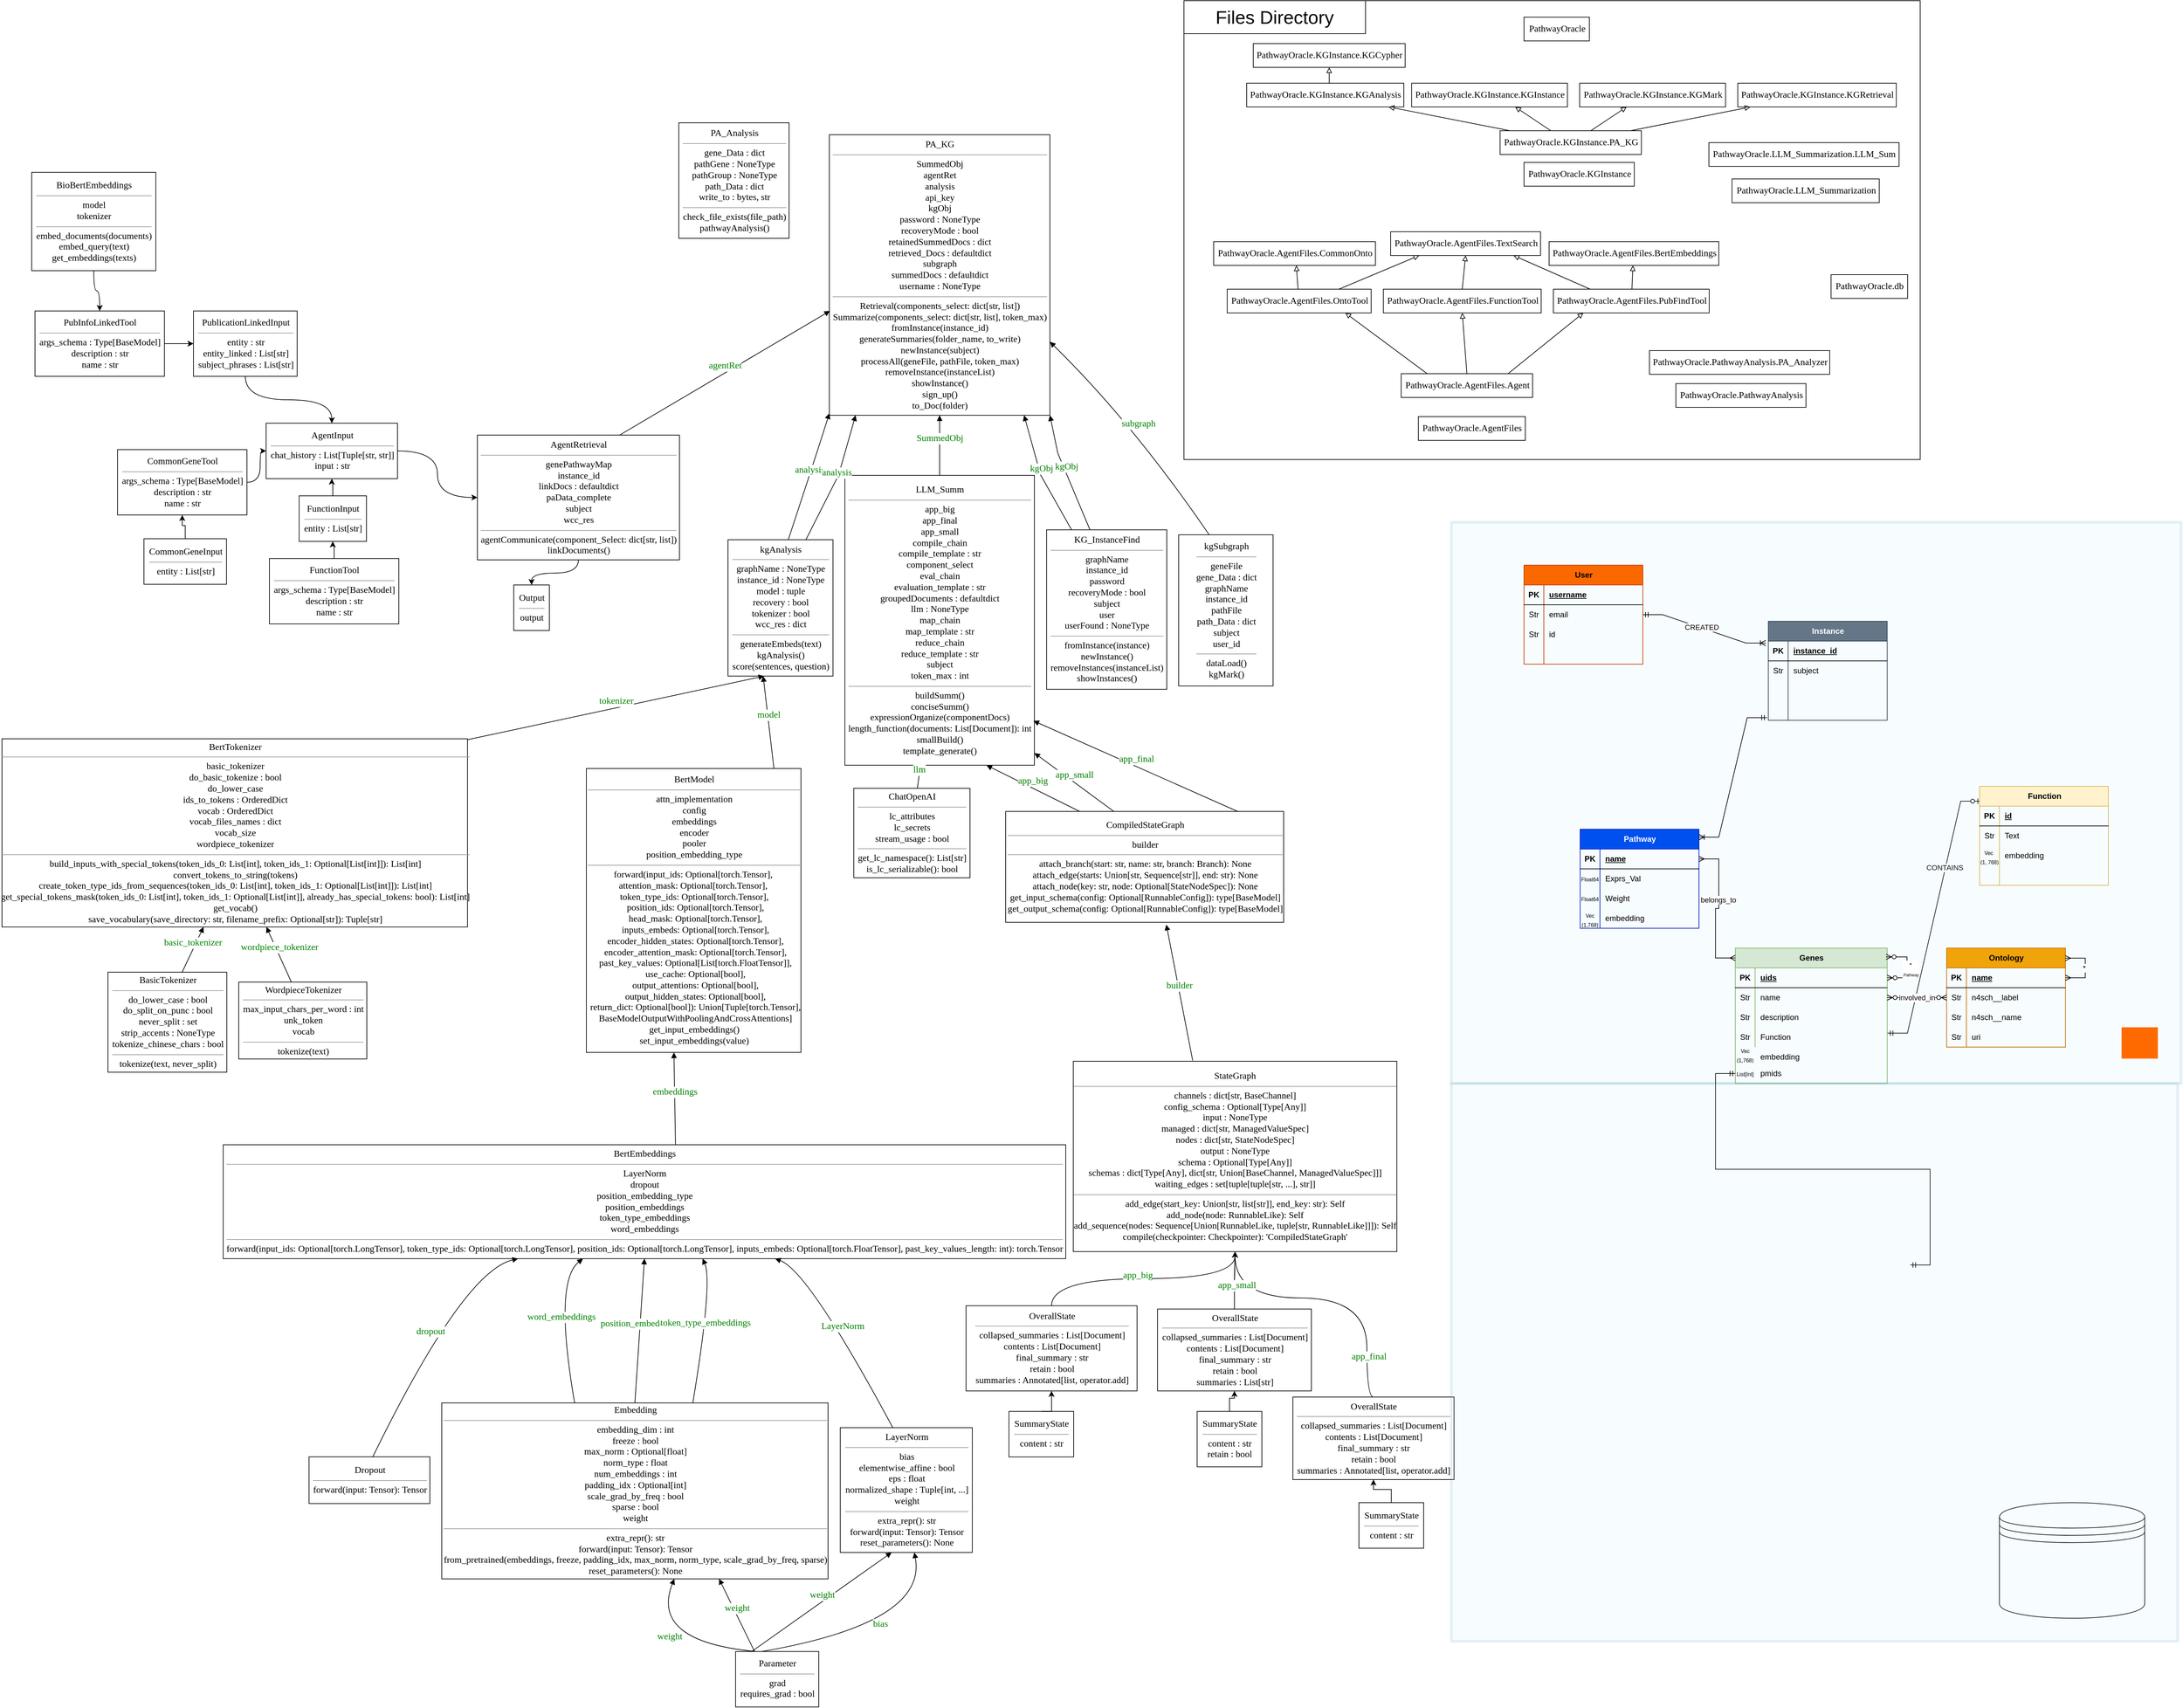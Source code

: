 <mxfile version="26.0.16">
  <diagram name="Page-1" id="nZFk1L0vzehwC3RNNBj1">
    <mxGraphModel dx="1185" dy="3599" grid="1" gridSize="5" guides="0" tooltips="1" connect="1" arrows="1" fold="1" page="1" pageScale="1" pageWidth="1100" pageHeight="850" math="0" shadow="0">
      <root>
        <mxCell id="0" />
        <mxCell id="1" parent="0" />
        <mxCell id="hx23fJJYlK3yCqs7KmKi-401" value="" style="edgeStyle=entityRelationEdgeStyle;fontSize=12;html=1;endArrow=ERzeroToOne;startArrow=ERmandOne;rounded=0;entryX=0.007;entryY=0.15;entryDx=0;entryDy=0;entryPerimeter=0;exitX=1.003;exitY=0.295;exitDx=0;exitDy=0;exitPerimeter=0;" edge="1" parent="1" source="hx23fJJYlK3yCqs7KmKi-339" target="hx23fJJYlK3yCqs7KmKi-368">
          <mxGeometry width="100" height="100" relative="1" as="geometry">
            <mxPoint x="2860" y="-965" as="sourcePoint" />
            <mxPoint x="2760" y="-1065" as="targetPoint" />
            <Array as="points">
              <mxPoint x="2810" y="-1045" />
              <mxPoint x="2805" y="-1215" />
              <mxPoint x="2900" y="-1139" />
              <mxPoint x="2890" y="-1235" />
            </Array>
          </mxGeometry>
        </mxCell>
        <mxCell id="hx23fJJYlK3yCqs7KmKi-404" value="CONTAINS" style="edgeLabel;html=1;align=center;verticalAlign=middle;resizable=0;points=[];" vertex="1" connectable="0" parent="hx23fJJYlK3yCqs7KmKi-401">
          <mxGeometry x="0.366" y="1" relative="1" as="geometry">
            <mxPoint as="offset" />
          </mxGeometry>
        </mxCell>
        <mxCell id="hx23fJJYlK3yCqs7KmKi-295" value="&lt;div&gt;&lt;br/&gt;&lt;/div&gt;" style="rounded=0;whiteSpace=wrap;html=1;fillColor=#b1ddf0;strokeWidth=4;strokeColor=#10739e;opacity=10;" vertex="1" parent="1">
          <mxGeometry x="2200" y="-1700" width="1105" height="850" as="geometry" />
        </mxCell>
        <mxCell id="hx23fJJYlK3yCqs7KmKi-265" value="" style="rounded=0;whiteSpace=wrap;html=1;fillColor=none;align=right;labelPosition=left;verticalLabelPosition=top;verticalAlign=bottom;" vertex="1" parent="1">
          <mxGeometry x="1795" y="-2490" width="1115" height="695" as="geometry" />
        </mxCell>
        <mxCell id="hx23fJJYlK3yCqs7KmKi-280" value="" style="edgeStyle=orthogonalEdgeStyle;rounded=0;orthogonalLoop=1;jettySize=auto;html=1;curved=1;" edge="1" parent="1" source="hx23fJJYlK3yCqs7KmKi-43" target="hx23fJJYlK3yCqs7KmKi-44">
          <mxGeometry relative="1" as="geometry" />
        </mxCell>
        <mxCell id="hx23fJJYlK3yCqs7KmKi-43" value="&lt;font style=&#39;font-size: 14.0px;&#39; face=&#39;Times New Roman,serif&#39; color=&#39;#000000&#39;&gt;AgentInput&lt;/font&gt;&lt;hr size=&#39;1&#39;/&gt;&lt;div&gt;&lt;font style=&#39;font-size: 14.0px;&#39; face=&#39;Times New Roman,serif&#39; color=&#39;#000000&#39;&gt;chat_history : List[Tuple[str, str]]&lt;br/&gt;input : str&lt;/font&gt;&lt;/div&gt;" style="verticalAlign=middle;html=1;rounded=0;labelBackgroundColor=none;strokeColor=black;fillColor=none;strokeWidth=1;dashed=0;" vertex="1" parent="1">
          <mxGeometry x="405" y="-1850" width="199" height="84" as="geometry" />
        </mxCell>
        <mxCell id="hx23fJJYlK3yCqs7KmKi-287" style="edgeStyle=orthogonalEdgeStyle;rounded=0;orthogonalLoop=1;jettySize=auto;html=1;entryX=0.5;entryY=0;entryDx=0;entryDy=0;curved=1;" edge="1" parent="1" source="hx23fJJYlK3yCqs7KmKi-44" target="hx23fJJYlK3yCqs7KmKi-67">
          <mxGeometry relative="1" as="geometry" />
        </mxCell>
        <mxCell id="hx23fJJYlK3yCqs7KmKi-44" value="&lt;font style=&#39;font-size: 14.0px;&#39; face=&#39;Times New Roman,serif&#39; color=&#39;#000000&#39;&gt;AgentRetrieval&lt;/font&gt;&lt;hr size=&#39;1&#39;/&gt;&lt;div&gt;&lt;font style=&#39;font-size: 14.0px;&#39; face=&#39;Times New Roman,serif&#39; color=&#39;#000000&#39;&gt;genePathwayMap&lt;br/&gt;instance_id&lt;br/&gt;linkDocs : defaultdict&lt;br/&gt;paData_complete&lt;br/&gt;subject&lt;br/&gt;wcc_res&lt;/font&gt;&lt;/div&gt;&lt;hr size=&#39;1&#39;/&gt;&lt;div&gt;&lt;font style=&#39;font-size: 14.0px;&#39; face=&#39;Times New Roman,serif&#39; color=&#39;#000000&#39;&gt;agentCommunicate(component_Select: dict[str, list])&lt;br/&gt;linkDocuments()&lt;/font&gt;&lt;/div&gt;" style="verticalAlign=middle;html=1;rounded=0;labelBackgroundColor=none;strokeColor=black;fillColor=none;strokeWidth=1;dashed=0;" vertex="1" parent="1">
          <mxGeometry x="725" y="-1832" width="306" height="189" as="geometry" />
        </mxCell>
        <mxCell id="hx23fJJYlK3yCqs7KmKi-45" value="&lt;font style=&#39;font-size: 14.0px;&#39; face=&#39;Times New Roman,serif&#39; color=&#39;#000000&#39;&gt;PA_KG&lt;/font&gt;&lt;hr size=&#39;1&#39;/&gt;&lt;div&gt;&lt;font style=&#39;font-size: 14.0px;&#39; face=&#39;Times New Roman,serif&#39; color=&#39;#000000&#39;&gt;SummedObj&lt;br/&gt;agentRet&lt;br/&gt;analysis&lt;br/&gt;api_key&lt;br/&gt;kgObj&lt;br/&gt;password : NoneType&lt;br/&gt;recoveryMode : bool&lt;br/&gt;retainedSummedDocs : dict&lt;br/&gt;retrieved_Docs : defaultdict&lt;br/&gt;subgraph&lt;br/&gt;summedDocs : defaultdict&lt;br/&gt;username : NoneType&lt;/font&gt;&lt;/div&gt;&lt;hr size=&#39;1&#39;/&gt;&lt;div&gt;&lt;font style=&#39;font-size: 14.0px;&#39; face=&#39;Times New Roman,serif&#39; color=&#39;#000000&#39;&gt;Retrieval(components_select: dict[str, list])&lt;br/&gt;Summarize(components_select: dict[str, list], token_max)&lt;br/&gt;fromInstance(instance_id)&lt;br/&gt;generateSummaries(folder_name, to_write)&lt;br/&gt;newInstance(subject)&lt;br/&gt;processAll(geneFile, pathFile, token_max)&lt;br/&gt;removeInstance(instanceList)&lt;br/&gt;showInstance()&lt;br/&gt;sign_up()&lt;br/&gt;to_Doc(folder)&lt;/font&gt;&lt;/div&gt;" style="verticalAlign=middle;html=1;rounded=0;labelBackgroundColor=none;strokeColor=black;fillColor=none;strokeWidth=1;dashed=0;" vertex="1" parent="1">
          <mxGeometry x="1258" y="-2287" width="334" height="425" as="geometry" />
        </mxCell>
        <mxCell id="hx23fJJYlK3yCqs7KmKi-46" value="&lt;font style=&#39;font-size: 14.0px;&#39; face=&#39;Times New Roman,serif&#39; color=&#39;#000000&#39;&gt;BasicTokenizer&lt;/font&gt;&lt;hr size=&#39;1&#39;/&gt;&lt;div&gt;&lt;font style=&#39;font-size: 14.0px;&#39; face=&#39;Times New Roman,serif&#39; color=&#39;#000000&#39;&gt;do_lower_case : bool&lt;br/&gt;do_split_on_punc : bool&lt;br/&gt;never_split : set&lt;br/&gt;strip_accents : NoneType&lt;br/&gt;tokenize_chinese_chars : bool&lt;/font&gt;&lt;/div&gt;&lt;hr size=&#39;1&#39;/&gt;&lt;div&gt;&lt;font style=&#39;font-size: 14.0px;&#39; face=&#39;Times New Roman,serif&#39; color=&#39;#000000&#39;&gt;tokenize(text, never_split)&lt;/font&gt;&lt;/div&gt;" style="verticalAlign=middle;html=1;rounded=0;labelBackgroundColor=none;strokeColor=black;fillColor=none;strokeWidth=1;dashed=0;" vertex="1" parent="1">
          <mxGeometry x="165.5" y="-1018.5" width="180" height="151.5" as="geometry" />
        </mxCell>
        <mxCell id="hx23fJJYlK3yCqs7KmKi-47" value="&lt;font style=&#39;font-size: 14.0px;&#39; face=&#39;Times New Roman,serif&#39; color=&#39;#000000&#39;&gt;BertTokenizer&lt;/font&gt;&lt;hr size=&#39;1&#39;/&gt;&lt;div&gt;&lt;font style=&#39;font-size: 14.0px;&#39; face=&#39;Times New Roman,serif&#39; color=&#39;#000000&#39;&gt;basic_tokenizer&lt;br/&gt;do_basic_tokenize : bool&lt;br/&gt;do_lower_case&lt;br/&gt;ids_to_tokens : OrderedDict&lt;br/&gt;vocab : OrderedDict&lt;br/&gt;vocab_files_names : dict&lt;br/&gt;vocab_size&lt;br/&gt;wordpiece_tokenizer&lt;/font&gt;&lt;/div&gt;&lt;hr size=&#39;1&#39;/&gt;&lt;div&gt;&lt;font style=&#39;font-size: 14.0px;&#39; face=&#39;Times New Roman,serif&#39; color=&#39;#000000&#39;&gt;build_inputs_with_special_tokens(token_ids_0: List[int], token_ids_1: Optional[List[int]]): List[int]&lt;br/&gt;convert_tokens_to_string(tokens)&lt;br/&gt;create_token_type_ids_from_sequences(token_ids_0: List[int], token_ids_1: Optional[List[int]]): List[int]&lt;br/&gt;get_special_tokens_mask(token_ids_0: List[int], token_ids_1: Optional[List[int]], already_has_special_tokens: bool): List[int]&lt;br/&gt;get_vocab()&lt;br/&gt;save_vocabulary(save_directory: str, filename_prefix: Optional[str]): Tuple[str]&lt;/font&gt;&lt;/div&gt;" style="verticalAlign=middle;html=1;rounded=0;labelBackgroundColor=none;strokeColor=black;fillColor=none;strokeWidth=1;dashed=0;" vertex="1" parent="1">
          <mxGeometry x="5" y="-1372" width="705" height="285" as="geometry" />
        </mxCell>
        <mxCell id="hx23fJJYlK3yCqs7KmKi-48" value="&lt;font style=&#39;font-size: 14.0px;&#39; face=&#39;Times New Roman,serif&#39; color=&#39;#000000&#39;&gt;kgAnalysis&lt;/font&gt;&lt;hr size=&#39;1&#39;/&gt;&lt;div&gt;&lt;font style=&#39;font-size: 14.0px;&#39; face=&#39;Times New Roman,serif&#39; color=&#39;#000000&#39;&gt;graphName : NoneType&lt;br/&gt;instance_id : NoneType&lt;br/&gt;model : tuple&lt;br/&gt;recovery : bool&lt;br/&gt;tokenizer : bool&lt;br/&gt;wcc_res : dict&lt;/font&gt;&lt;/div&gt;&lt;hr size=&#39;1&#39;/&gt;&lt;div&gt;&lt;font style=&#39;font-size: 14.0px;&#39; face=&#39;Times New Roman,serif&#39; color=&#39;#000000&#39;&gt;generateEmbeds(text)&lt;br/&gt;kgAnalysis()&lt;br/&gt;score(sentences, question)&lt;/font&gt;&lt;/div&gt;" style="verticalAlign=middle;html=1;rounded=0;labelBackgroundColor=none;strokeColor=black;fillColor=none;strokeWidth=1;dashed=0;" vertex="1" parent="1">
          <mxGeometry x="1104.5" y="-1673.5" width="159" height="206.5" as="geometry" />
        </mxCell>
        <mxCell id="hx23fJJYlK3yCqs7KmKi-49" value="&lt;font style=&#39;font-size: 14.0px;&#39; face=&#39;Times New Roman,serif&#39; color=&#39;#000000&#39;&gt;BertEmbeddings&lt;/font&gt;&lt;hr size=&#39;1&#39;/&gt;&lt;div&gt;&lt;font style=&#39;font-size: 14.0px;&#39; face=&#39;Times New Roman,serif&#39; color=&#39;#000000&#39;&gt;LayerNorm&lt;br/&gt;dropout&lt;br/&gt;position_embedding_type&lt;br/&gt;position_embeddings&lt;br/&gt;token_type_embeddings&lt;br/&gt;word_embeddings&lt;/font&gt;&lt;/div&gt;&lt;hr size=&#39;1&#39;/&gt;&lt;div&gt;&lt;font style=&#39;font-size: 14.0px;&#39; face=&#39;Times New Roman,serif&#39; color=&#39;#000000&#39;&gt;forward(input_ids: Optional[torch.LongTensor], token_type_ids: Optional[torch.LongTensor], position_ids: Optional[torch.LongTensor], inputs_embeds: Optional[torch.FloatTensor], past_key_values_length: int): torch.Tensor&lt;/font&gt;&lt;/div&gt;" style="verticalAlign=middle;html=1;rounded=0;labelBackgroundColor=none;strokeColor=black;fillColor=none;strokeWidth=1;dashed=0;" vertex="1" parent="1">
          <mxGeometry x="340" y="-757.08" width="1276" height="172.5" as="geometry" />
        </mxCell>
        <mxCell id="hx23fJJYlK3yCqs7KmKi-50" value="&lt;font style=&quot;font-size: 14px;&quot; face=&quot;Times New Roman,serif&quot; color=&quot;#000000&quot;&gt;BertModel&lt;/font&gt;&lt;hr size=&quot;1&quot;&gt;&lt;div&gt;&lt;font style=&quot;font-size: 14px;&quot; face=&quot;Times New Roman,serif&quot; color=&quot;#000000&quot;&gt;attn_implementation&lt;br&gt;config&lt;br&gt;embeddings&lt;br&gt;encoder&lt;br&gt;pooler&lt;br&gt;position_embedding_type&lt;/font&gt;&lt;/div&gt;&lt;hr size=&quot;1&quot;&gt;&lt;div&gt;&lt;font style=&quot;font-size: 14px;&quot; face=&quot;Times New Roman,serif&quot; color=&quot;#000000&quot;&gt;forward(input_ids: Optional[torch.Tensor],&amp;nbsp;&lt;/font&gt;&lt;/div&gt;&lt;div&gt;&lt;font style=&quot;font-size: 14px;&quot; face=&quot;Times New Roman,serif&quot; color=&quot;#000000&quot;&gt;attention_mask: Optional[torch.Tensor],&amp;nbsp;&lt;/font&gt;&lt;/div&gt;&lt;div&gt;&lt;font style=&quot;font-size: 14px;&quot; face=&quot;Times New Roman,serif&quot; color=&quot;#000000&quot;&gt;token_type_ids: Optional[torch.Tensor],&lt;/font&gt;&lt;/div&gt;&lt;div&gt;&lt;font style=&quot;font-size: 14px;&quot; face=&quot;Times New Roman,serif&quot; color=&quot;#000000&quot;&gt;&amp;nbsp;position_ids: Optional[torch.Tensor],&lt;/font&gt;&lt;/div&gt;&lt;div&gt;&lt;font style=&quot;font-size: 14px;&quot; face=&quot;Times New Roman,serif&quot; color=&quot;#000000&quot;&gt;&amp;nbsp;head_mask: Optional[torch.Tensor],&lt;/font&gt;&lt;/div&gt;&lt;div&gt;&lt;font style=&quot;font-size: 14px;&quot; face=&quot;Times New Roman,serif&quot; color=&quot;#000000&quot;&gt;&amp;nbsp;inputs_embeds: Optional[torch.Tensor],&lt;/font&gt;&lt;/div&gt;&lt;div&gt;&lt;font style=&quot;font-size: 14px;&quot; face=&quot;Times New Roman,serif&quot; color=&quot;#000000&quot;&gt;&amp;nbsp;encoder_hidden_states: Optional[torch.Tensor],&lt;/font&gt;&lt;/div&gt;&lt;div&gt;&lt;font style=&quot;font-size: 14px;&quot; face=&quot;Times New Roman,serif&quot; color=&quot;#000000&quot;&gt;&amp;nbsp;encoder_attention_mask: Optional[torch.Tensor],&lt;/font&gt;&lt;/div&gt;&lt;div&gt;&lt;font style=&quot;font-size: 14px;&quot; face=&quot;Times New Roman,serif&quot; color=&quot;#000000&quot;&gt;&amp;nbsp;past_key_values: Optional[List[torch.FloatTensor]],&lt;/font&gt;&lt;/div&gt;&lt;div&gt;&lt;font style=&quot;font-size: 14px;&quot; face=&quot;Times New Roman,serif&quot; color=&quot;#000000&quot;&gt;&amp;nbsp;use_cache: Optional[bool],&lt;/font&gt;&lt;/div&gt;&lt;div&gt;&lt;font style=&quot;font-size: 14px;&quot; face=&quot;Times New Roman,serif&quot; color=&quot;#000000&quot;&gt;&amp;nbsp;output_attentions: Optional[bool],&lt;/font&gt;&lt;/div&gt;&lt;div&gt;&lt;font style=&quot;font-size: 14px;&quot; face=&quot;Times New Roman,serif&quot; color=&quot;#000000&quot;&gt;&amp;nbsp;output_hidden_states: Optional[bool],&lt;/font&gt;&lt;/div&gt;&lt;div&gt;&lt;font style=&quot;font-size: 14px;&quot; face=&quot;Times New Roman,serif&quot; color=&quot;#000000&quot;&gt;&amp;nbsp;return_dict: Optional[bool]): Union[Tuple[torch.Tensor],&lt;/font&gt;&lt;/div&gt;&lt;div&gt;&lt;font style=&quot;font-size: 14px;&quot; face=&quot;Times New Roman,serif&quot; color=&quot;#000000&quot;&gt;&amp;nbsp;BaseModelOutputWithPoolingAndCrossAttentions]&lt;br&gt;get_input_embeddings()&lt;br&gt;set_input_embeddings(value)&lt;/font&gt;&lt;/div&gt;" style="verticalAlign=middle;html=1;rounded=0;labelBackgroundColor=none;strokeColor=black;fillColor=none;strokeWidth=1;dashed=0;" vertex="1" parent="1">
          <mxGeometry x="890" y="-1327" width="325" height="430" as="geometry" />
        </mxCell>
        <mxCell id="hx23fJJYlK3yCqs7KmKi-293" value="" style="edgeStyle=orthogonalEdgeStyle;rounded=0;orthogonalLoop=1;jettySize=auto;html=1;curved=1;" edge="1" parent="1" source="hx23fJJYlK3yCqs7KmKi-53" target="hx23fJJYlK3yCqs7KmKi-74">
          <mxGeometry relative="1" as="geometry" />
        </mxCell>
        <mxCell id="hx23fJJYlK3yCqs7KmKi-53" value="&lt;font style=&#39;font-size: 14.0px;&#39; face=&#39;Times New Roman,serif&#39; color=&#39;#000000&#39;&gt;BioBertEmbeddings&lt;/font&gt;&lt;hr size=&#39;1&#39;/&gt;&lt;div&gt;&lt;font style=&#39;font-size: 14.0px;&#39; face=&#39;Times New Roman,serif&#39; color=&#39;#000000&#39;&gt;model&lt;br/&gt;tokenizer&lt;/font&gt;&lt;/div&gt;&lt;hr size=&#39;1&#39;/&gt;&lt;div&gt;&lt;font style=&#39;font-size: 14.0px;&#39; face=&#39;Times New Roman,serif&#39; color=&#39;#000000&#39;&gt;embed_documents(documents)&lt;br/&gt;embed_query(text)&lt;br/&gt;get_embeddings(texts)&lt;/font&gt;&lt;/div&gt;" style="verticalAlign=middle;html=1;rounded=0;labelBackgroundColor=none;strokeColor=black;fillColor=none;strokeWidth=1;dashed=0;" vertex="1" parent="1">
          <mxGeometry x="50" y="-2230" width="188" height="149" as="geometry" />
        </mxCell>
        <mxCell id="hx23fJJYlK3yCqs7KmKi-54" value="&lt;font style=&#39;font-size: 14.0px;&#39; face=&#39;Times New Roman,serif&#39; color=&#39;#000000&#39;&gt;ChatOpenAI&lt;/font&gt;&lt;hr size=&#39;1&#39;/&gt;&lt;div&gt;&lt;font style=&#39;font-size: 14.0px;&#39; face=&#39;Times New Roman,serif&#39; color=&#39;#000000&#39;&gt;lc_attributes&lt;br/&gt;lc_secrets&lt;br/&gt;stream_usage : bool&lt;/font&gt;&lt;/div&gt;&lt;hr size=&#39;1&#39;/&gt;&lt;div&gt;&lt;font style=&#39;font-size: 14.0px;&#39; face=&#39;Times New Roman,serif&#39; color=&#39;#000000&#39;&gt;get_lc_namespace(): List[str]&lt;br/&gt;is_lc_serializable(): bool&lt;/font&gt;&lt;/div&gt;" style="verticalAlign=middle;html=1;rounded=0;labelBackgroundColor=none;strokeColor=black;fillColor=none;strokeWidth=1;dashed=0;" vertex="1" parent="1">
          <mxGeometry x="1295" y="-1297" width="176" height="135.5" as="geometry" />
        </mxCell>
        <mxCell id="hx23fJJYlK3yCqs7KmKi-55" value="&lt;font style=&#39;font-size: 14.0px;&#39; face=&#39;Times New Roman,serif&#39; color=&#39;#000000&#39;&gt;LLM_Summ&lt;/font&gt;&lt;hr size=&#39;1&#39;/&gt;&lt;div&gt;&lt;font style=&#39;font-size: 14.0px;&#39; face=&#39;Times New Roman,serif&#39; color=&#39;#000000&#39;&gt;app_big&lt;br/&gt;app_final&lt;br/&gt;app_small&lt;br/&gt;compile_chain&lt;br/&gt;compile_template : str&lt;br/&gt;component_select&lt;br/&gt;eval_chain&lt;br/&gt;evaluation_template : str&lt;br/&gt;groupedDocuments : defaultdict&lt;br/&gt;llm : NoneType&lt;br/&gt;map_chain&lt;br/&gt;map_template : str&lt;br/&gt;reduce_chain&lt;br/&gt;reduce_template : str&lt;br/&gt;subject&lt;br/&gt;token_max : int&lt;/font&gt;&lt;/div&gt;&lt;hr size=&#39;1&#39;/&gt;&lt;div&gt;&lt;font style=&#39;font-size: 14.0px;&#39; face=&#39;Times New Roman,serif&#39; color=&#39;#000000&#39;&gt;buildSumm()&lt;br/&gt;conciseSumm()&lt;br/&gt;expressionOrganize(componentDocs)&lt;br/&gt;length_function(documents: List[Document]): int&lt;br/&gt;smallBuild()&lt;br/&gt;template_generate()&lt;/font&gt;&lt;/div&gt;" style="verticalAlign=middle;html=1;rounded=0;labelBackgroundColor=none;strokeColor=black;fillColor=none;strokeWidth=1;dashed=0;" vertex="1" parent="1">
          <mxGeometry x="1281.5" y="-1771" width="287" height="439" as="geometry" />
        </mxCell>
        <mxCell id="hx23fJJYlK3yCqs7KmKi-283" value="" style="edgeStyle=orthogonalEdgeStyle;rounded=0;orthogonalLoop=1;jettySize=auto;html=1;" edge="1" parent="1" source="hx23fJJYlK3yCqs7KmKi-56" target="hx23fJJYlK3yCqs7KmKi-57">
          <mxGeometry relative="1" as="geometry" />
        </mxCell>
        <mxCell id="hx23fJJYlK3yCqs7KmKi-56" value="&lt;font style=&#39;font-size: 14.0px;&#39; face=&#39;Times New Roman,serif&#39; color=&#39;#000000&#39;&gt;CommonGeneInput&lt;/font&gt;&lt;hr size=&#39;1&#39;/&gt;&lt;div&gt;&lt;font style=&#39;font-size: 14.0px;&#39; face=&#39;Times New Roman,serif&#39; color=&#39;#000000&#39;&gt;entity : List[str]&lt;/font&gt;&lt;/div&gt;" style="verticalAlign=middle;html=1;rounded=0;labelBackgroundColor=none;strokeColor=black;fillColor=none;strokeWidth=1;dashed=0;" vertex="1" parent="1">
          <mxGeometry x="220" y="-1675" width="125" height="69" as="geometry" />
        </mxCell>
        <mxCell id="hx23fJJYlK3yCqs7KmKi-285" style="edgeStyle=orthogonalEdgeStyle;rounded=0;orthogonalLoop=1;jettySize=auto;html=1;exitX=1;exitY=0.5;exitDx=0;exitDy=0;entryX=0;entryY=0.5;entryDx=0;entryDy=0;curved=1;" edge="1" parent="1" source="hx23fJJYlK3yCqs7KmKi-57" target="hx23fJJYlK3yCqs7KmKi-43">
          <mxGeometry relative="1" as="geometry" />
        </mxCell>
        <mxCell id="hx23fJJYlK3yCqs7KmKi-57" value="&lt;font style=&#39;font-size: 14.0px;&#39; face=&#39;Times New Roman,serif&#39; color=&#39;#000000&#39;&gt;CommonGeneTool&lt;/font&gt;&lt;hr size=&#39;1&#39;/&gt;&lt;div&gt;&lt;font style=&#39;font-size: 14.0px;&#39; face=&#39;Times New Roman,serif&#39; color=&#39;#000000&#39;&gt;args_schema : Type[BaseModel]&lt;br/&gt;description : str&lt;br/&gt;name : str&lt;/font&gt;&lt;/div&gt;" style="verticalAlign=middle;html=1;rounded=0;labelBackgroundColor=none;strokeColor=black;fillColor=none;strokeWidth=1;dashed=0;" vertex="1" parent="1">
          <mxGeometry x="180" y="-1810" width="196" height="99" as="geometry" />
        </mxCell>
        <mxCell id="hx23fJJYlK3yCqs7KmKi-58" value="&lt;font style=&#39;font-size: 14.0px;&#39; face=&#39;Times New Roman,serif&#39; color=&#39;#000000&#39;&gt;CompiledStateGraph&lt;/font&gt;&lt;hr size=&#39;1&#39;/&gt;&lt;div&gt;&lt;font style=&#39;font-size: 14.0px;&#39; face=&#39;Times New Roman,serif&#39; color=&#39;#000000&#39;&gt;builder&lt;/font&gt;&lt;/div&gt;&lt;hr size=&#39;1&#39;/&gt;&lt;div&gt;&lt;font style=&#39;font-size: 14.0px;&#39; face=&#39;Times New Roman,serif&#39; color=&#39;#000000&#39;&gt;attach_branch(start: str, name: str, branch: Branch): None&lt;br/&gt;attach_edge(starts: Union[str, Sequence[str]], end: str): None&lt;br/&gt;attach_node(key: str, node: Optional[StateNodeSpec]): None&lt;br/&gt;get_input_schema(config: Optional[RunnableConfig]): type[BaseModel]&lt;br/&gt;get_output_schema(config: Optional[RunnableConfig]): type[BaseModel]&lt;/font&gt;&lt;/div&gt;" style="verticalAlign=middle;html=1;rounded=0;labelBackgroundColor=none;strokeColor=black;fillColor=none;strokeWidth=1;dashed=0;" vertex="1" parent="1">
          <mxGeometry x="1525" y="-1262" width="421" height="168" as="geometry" />
        </mxCell>
        <mxCell id="hx23fJJYlK3yCqs7KmKi-59" value="&lt;font style=&#39;font-size: 14.0px;&#39; face=&#39;Times New Roman,serif&#39; color=&#39;#000000&#39;&gt;Dropout&lt;/font&gt;&lt;hr size=&#39;1&#39;/&gt;&lt;div&gt;&lt;font style=&#39;font-size: 14.0px;&#39; face=&#39;Times New Roman,serif&#39; color=&#39;#000000&#39;&gt;forward(input: Tensor): Tensor&lt;/font&gt;&lt;/div&gt;" style="verticalAlign=middle;html=1;rounded=0;labelBackgroundColor=none;strokeColor=black;fillColor=none;strokeWidth=1;dashed=0;" vertex="1" parent="1">
          <mxGeometry x="470" y="-284.48" width="183" height="70.8" as="geometry" />
        </mxCell>
        <mxCell id="hx23fJJYlK3yCqs7KmKi-60" value="&lt;font style=&#39;font-size: 14.0px;&#39; face=&#39;Times New Roman,serif&#39; color=&#39;#000000&#39;&gt;Embedding&lt;/font&gt;&lt;hr size=&#39;1&#39;/&gt;&lt;div&gt;&lt;font style=&#39;font-size: 14.0px;&#39; face=&#39;Times New Roman,serif&#39; color=&#39;#000000&#39;&gt;embedding_dim : int&lt;br/&gt;freeze : bool&lt;br/&gt;max_norm : Optional[float]&lt;br/&gt;norm_type : float&lt;br/&gt;num_embeddings : int&lt;br/&gt;padding_idx : Optional[int]&lt;br/&gt;scale_grad_by_freq : bool&lt;br/&gt;sparse : bool&lt;br/&gt;weight&lt;/font&gt;&lt;/div&gt;&lt;hr size=&#39;1&#39;/&gt;&lt;div&gt;&lt;font style=&#39;font-size: 14.0px;&#39; face=&#39;Times New Roman,serif&#39; color=&#39;#000000&#39;&gt;extra_repr(): str&lt;br/&gt;forward(input: Tensor): Tensor&lt;br/&gt;from_pretrained(embeddings, freeze, padding_idx, max_norm, norm_type, scale_grad_by_freq, sparse)&lt;br/&gt;reset_parameters(): None&lt;/font&gt;&lt;/div&gt;" style="verticalAlign=middle;html=1;rounded=0;labelBackgroundColor=none;strokeColor=black;fillColor=none;strokeWidth=1;dashed=0;" vertex="1" parent="1">
          <mxGeometry x="671" y="-366.08" width="585" height="266.5" as="geometry" />
        </mxCell>
        <mxCell id="hx23fJJYlK3yCqs7KmKi-281" value="" style="edgeStyle=orthogonalEdgeStyle;rounded=0;orthogonalLoop=1;jettySize=auto;html=1;" edge="1" parent="1" source="hx23fJJYlK3yCqs7KmKi-61" target="hx23fJJYlK3yCqs7KmKi-43">
          <mxGeometry relative="1" as="geometry" />
        </mxCell>
        <mxCell id="hx23fJJYlK3yCqs7KmKi-61" value="&lt;font style=&#39;font-size: 14.0px;&#39; face=&#39;Times New Roman,serif&#39; color=&#39;#000000&#39;&gt;FunctionInput&lt;/font&gt;&lt;hr size=&#39;1&#39;/&gt;&lt;div&gt;&lt;font style=&#39;font-size: 14.0px;&#39; face=&#39;Times New Roman,serif&#39; color=&#39;#000000&#39;&gt;entity : List[str]&lt;/font&gt;&lt;/div&gt;" style="verticalAlign=middle;html=1;rounded=0;labelBackgroundColor=none;strokeColor=black;fillColor=none;strokeWidth=1;dashed=0;" vertex="1" parent="1">
          <mxGeometry x="455" y="-1740" width="102" height="69" as="geometry" />
        </mxCell>
        <mxCell id="hx23fJJYlK3yCqs7KmKi-282" value="" style="edgeStyle=orthogonalEdgeStyle;rounded=0;orthogonalLoop=1;jettySize=auto;html=1;" edge="1" parent="1" source="hx23fJJYlK3yCqs7KmKi-62" target="hx23fJJYlK3yCqs7KmKi-61">
          <mxGeometry relative="1" as="geometry" />
        </mxCell>
        <mxCell id="hx23fJJYlK3yCqs7KmKi-62" value="&lt;font style=&#39;font-size: 14.0px;&#39; face=&#39;Times New Roman,serif&#39; color=&#39;#000000&#39;&gt;FunctionTool&lt;/font&gt;&lt;hr size=&#39;1&#39;/&gt;&lt;div&gt;&lt;font style=&#39;font-size: 14.0px;&#39; face=&#39;Times New Roman,serif&#39; color=&#39;#000000&#39;&gt;args_schema : Type[BaseModel]&lt;br/&gt;description : str&lt;br/&gt;name : str&lt;/font&gt;&lt;/div&gt;" style="verticalAlign=middle;html=1;rounded=0;labelBackgroundColor=none;strokeColor=black;fillColor=none;strokeWidth=1;dashed=0;" vertex="1" parent="1">
          <mxGeometry x="410" y="-1645" width="196" height="99" as="geometry" />
        </mxCell>
        <mxCell id="hx23fJJYlK3yCqs7KmKi-63" value="&lt;font style=&#39;font-size: 14.0px;&#39; face=&#39;Times New Roman,serif&#39; color=&#39;#000000&#39;&gt;KG_InstanceFind&lt;/font&gt;&lt;hr size=&#39;1&#39;/&gt;&lt;div&gt;&lt;font style=&#39;font-size: 14.0px;&#39; face=&#39;Times New Roman,serif&#39; color=&#39;#000000&#39;&gt;graphName&lt;br/&gt;instance_id&lt;br/&gt;password&lt;br/&gt;recoveryMode : bool&lt;br/&gt;subject&lt;br/&gt;user&lt;br/&gt;userFound : NoneType&lt;/font&gt;&lt;/div&gt;&lt;hr size=&#39;1&#39;/&gt;&lt;div&gt;&lt;font style=&#39;font-size: 14.0px;&#39; face=&#39;Times New Roman,serif&#39; color=&#39;#000000&#39;&gt;fromInstance(instance)&lt;br/&gt;newInstance()&lt;br/&gt;removeInstances(instanceList)&lt;br/&gt;showInstances()&lt;/font&gt;&lt;/div&gt;" style="verticalAlign=middle;html=1;rounded=0;labelBackgroundColor=none;strokeColor=black;fillColor=none;strokeWidth=1;dashed=0;" vertex="1" parent="1">
          <mxGeometry x="1587" y="-1688.5" width="182" height="241.5" as="geometry" />
        </mxCell>
        <mxCell id="hx23fJJYlK3yCqs7KmKi-64" value="&lt;font style=&#39;font-size: 14.0px;&#39; face=&#39;Times New Roman,serif&#39; color=&#39;#000000&#39;&gt;LayerNorm&lt;/font&gt;&lt;hr size=&#39;1&#39;/&gt;&lt;div&gt;&lt;font style=&#39;font-size: 14.0px;&#39; face=&#39;Times New Roman,serif&#39; color=&#39;#000000&#39;&gt;bias&lt;br/&gt;elementwise_affine : bool&lt;br/&gt;eps : float&lt;br/&gt;normalized_shape : Tuple[int, ...]&lt;br/&gt;weight&lt;/font&gt;&lt;/div&gt;&lt;hr size=&#39;1&#39;/&gt;&lt;div&gt;&lt;font style=&#39;font-size: 14.0px;&#39; face=&#39;Times New Roman,serif&#39; color=&#39;#000000&#39;&gt;extra_repr(): str&lt;br/&gt;forward(input: Tensor): Tensor&lt;br/&gt;reset_parameters(): None&lt;/font&gt;&lt;/div&gt;" style="verticalAlign=middle;html=1;rounded=0;labelBackgroundColor=none;strokeColor=black;fillColor=none;strokeWidth=1;dashed=0;" vertex="1" parent="1">
          <mxGeometry x="1274.5" y="-328.58" width="200" height="189" as="geometry" />
        </mxCell>
        <mxCell id="hx23fJJYlK3yCqs7KmKi-67" value="&lt;font style=&#39;font-size: 14.0px;&#39; face=&#39;Times New Roman,serif&#39; color=&#39;#000000&#39;&gt;Output&lt;/font&gt;&lt;hr size=&#39;1&#39;/&gt;&lt;div&gt;&lt;font style=&#39;font-size: 14.0px;&#39; face=&#39;Times New Roman,serif&#39; color=&#39;#000000&#39;&gt;output&lt;/font&gt;&lt;/div&gt;" style="verticalAlign=middle;html=1;rounded=0;labelBackgroundColor=none;strokeColor=black;fillColor=none;strokeWidth=1;dashed=0;" vertex="1" parent="1">
          <mxGeometry x="780" y="-1605" width="54" height="69" as="geometry" />
        </mxCell>
        <mxCell id="hx23fJJYlK3yCqs7KmKi-268" style="edgeStyle=orthogonalEdgeStyle;rounded=0;orthogonalLoop=1;jettySize=auto;html=1;exitX=0.5;exitY=0;exitDx=0;exitDy=0;jumpStyle=none;strokeColor=default;curved=1;" edge="1" parent="1" source="hx23fJJYlK3yCqs7KmKi-68" target="hx23fJJYlK3yCqs7KmKi-76">
          <mxGeometry relative="1" as="geometry">
            <mxPoint x="1872.368" y="-588.27" as="targetPoint" />
          </mxGeometry>
        </mxCell>
        <mxCell id="hx23fJJYlK3yCqs7KmKi-68" value="&lt;font style=&#39;font-size: 14.0px;&#39; face=&#39;Times New Roman,serif&#39; color=&#39;#000000&#39;&gt;OverallState&lt;/font&gt;&lt;hr size=&#39;1&#39;/&gt;&lt;div&gt;&lt;font style=&#39;font-size: 14.0px;&#39; face=&#39;Times New Roman,serif&#39; color=&#39;#000000&#39;&gt;collapsed_summaries : List[Document]&lt;br/&gt;contents : List[Document]&lt;br/&gt;final_summary : str&lt;br/&gt;retain : bool&lt;br/&gt;summaries : Annotated[list, operator.add]&lt;/font&gt;&lt;/div&gt;" style="verticalAlign=middle;html=1;rounded=0;labelBackgroundColor=none;strokeColor=black;fillColor=none;strokeWidth=1;dashed=0;" vertex="1" parent="1">
          <mxGeometry x="1465" y="-513.27" width="259" height="129" as="geometry" />
        </mxCell>
        <mxCell id="hx23fJJYlK3yCqs7KmKi-271" style="edgeStyle=orthogonalEdgeStyle;rounded=0;orthogonalLoop=1;jettySize=auto;html=1;entryX=0.5;entryY=1;entryDx=0;entryDy=0;" edge="1" parent="1" source="hx23fJJYlK3yCqs7KmKi-69" target="hx23fJJYlK3yCqs7KmKi-76">
          <mxGeometry relative="1" as="geometry" />
        </mxCell>
        <mxCell id="hx23fJJYlK3yCqs7KmKi-273" value="" style="edgeStyle=orthogonalEdgeStyle;rounded=0;orthogonalLoop=1;jettySize=auto;html=1;" edge="1" parent="1" source="hx23fJJYlK3yCqs7KmKi-69" target="hx23fJJYlK3yCqs7KmKi-76">
          <mxGeometry relative="1" as="geometry" />
        </mxCell>
        <mxCell id="hx23fJJYlK3yCqs7KmKi-69" value="&lt;font style=&#39;font-size: 14.0px;&#39; face=&#39;Times New Roman,serif&#39; color=&#39;#000000&#39;&gt;OverallState&lt;/font&gt;&lt;hr size=&#39;1&#39;/&gt;&lt;div&gt;&lt;font style=&#39;font-size: 14.0px;&#39; face=&#39;Times New Roman,serif&#39; color=&#39;#000000&#39;&gt;collapsed_summaries : List[Document]&lt;br/&gt;contents : List[Document]&lt;br/&gt;final_summary : str&lt;br/&gt;retain : bool&lt;br/&gt;summaries : List[str]&lt;/font&gt;&lt;/div&gt;" style="verticalAlign=middle;html=1;rounded=0;labelBackgroundColor=none;strokeColor=black;fillColor=none;strokeWidth=1;dashed=0;" vertex="1" parent="1">
          <mxGeometry x="1755" y="-508.27" width="233" height="124" as="geometry" />
        </mxCell>
        <mxCell id="hx23fJJYlK3yCqs7KmKi-70" value="&lt;font style=&#39;font-size: 14.0px;&#39; face=&#39;Times New Roman,serif&#39; color=&#39;#000000&#39;&gt;OverallState&lt;/font&gt;&lt;hr size=&#39;1&#39;/&gt;&lt;div&gt;&lt;font style=&#39;font-size: 14.0px;&#39; face=&#39;Times New Roman,serif&#39; color=&#39;#000000&#39;&gt;collapsed_summaries : List[Document]&lt;br/&gt;contents : List[Document]&lt;br/&gt;final_summary : str&lt;br/&gt;retain : bool&lt;br/&gt;summaries : Annotated[list, operator.add]&lt;/font&gt;&lt;/div&gt;" style="verticalAlign=middle;html=1;rounded=0;labelBackgroundColor=none;strokeColor=black;fillColor=none;strokeWidth=1;dashed=0;" vertex="1" parent="1">
          <mxGeometry x="1960" y="-375" width="244" height="125" as="geometry" />
        </mxCell>
        <mxCell id="hx23fJJYlK3yCqs7KmKi-71" value="&lt;font style=&#39;font-size: 14.0px;&#39; face=&#39;Times New Roman,serif&#39; color=&#39;#000000&#39;&gt;PA_Analysis&lt;/font&gt;&lt;hr size=&#39;1&#39;/&gt;&lt;div&gt;&lt;font style=&#39;font-size: 14.0px;&#39; face=&#39;Times New Roman,serif&#39; color=&#39;#000000&#39;&gt;gene_Data : dict&lt;br/&gt;pathGene : NoneType&lt;br/&gt;pathGroup : NoneType&lt;br/&gt;path_Data : dict&lt;br/&gt;write_to : bytes, str&lt;/font&gt;&lt;/div&gt;&lt;hr size=&#39;1&#39;/&gt;&lt;div&gt;&lt;font style=&#39;font-size: 14.0px;&#39; face=&#39;Times New Roman,serif&#39; color=&#39;#000000&#39;&gt;check_file_exists(file_path)&lt;br/&gt;pathwayAnalysis()&lt;/font&gt;&lt;/div&gt;" style="verticalAlign=middle;html=1;rounded=0;labelBackgroundColor=none;strokeColor=black;fillColor=none;strokeWidth=1;dashed=0;" vertex="1" parent="1">
          <mxGeometry x="1030" y="-2305" width="167" height="175" as="geometry" />
        </mxCell>
        <mxCell id="hx23fJJYlK3yCqs7KmKi-72" value="&lt;font style=&#39;font-size: 14.0px;&#39; face=&#39;Times New Roman,serif&#39; color=&#39;#000000&#39;&gt;Parameter&lt;/font&gt;&lt;hr size=&#39;1&#39;/&gt;&lt;div&gt;&lt;font style=&#39;font-size: 14.0px;&#39; face=&#39;Times New Roman,serif&#39; color=&#39;#000000&#39;&gt;grad&lt;br/&gt;requires_grad : bool&lt;/font&gt;&lt;/div&gt;" style="verticalAlign=middle;html=1;rounded=0;labelBackgroundColor=none;strokeColor=black;fillColor=none;strokeWidth=1;dashed=0;" vertex="1" parent="1">
          <mxGeometry x="1116" y="10.42" width="126" height="84" as="geometry" />
        </mxCell>
        <mxCell id="hx23fJJYlK3yCqs7KmKi-290" value="" style="edgeStyle=orthogonalEdgeStyle;rounded=0;orthogonalLoop=1;jettySize=auto;html=1;" edge="1" parent="1" source="hx23fJJYlK3yCqs7KmKi-74" target="hx23fJJYlK3yCqs7KmKi-75">
          <mxGeometry relative="1" as="geometry" />
        </mxCell>
        <mxCell id="hx23fJJYlK3yCqs7KmKi-74" value="&lt;font style=&#39;font-size: 14.0px;&#39; face=&#39;Times New Roman,serif&#39; color=&#39;#000000&#39;&gt;PubInfoLinkedTool&lt;/font&gt;&lt;hr size=&#39;1&#39;/&gt;&lt;div&gt;&lt;font style=&#39;font-size: 14.0px;&#39; face=&#39;Times New Roman,serif&#39; color=&#39;#000000&#39;&gt;args_schema : Type[BaseModel]&lt;br/&gt;description : str&lt;br/&gt;name : str&lt;/font&gt;&lt;/div&gt;" style="verticalAlign=middle;html=1;rounded=0;labelBackgroundColor=none;strokeColor=black;fillColor=none;strokeWidth=1;dashed=0;" vertex="1" parent="1">
          <mxGeometry x="55" y="-2020" width="196" height="99" as="geometry" />
        </mxCell>
        <mxCell id="hx23fJJYlK3yCqs7KmKi-291" style="edgeStyle=orthogonalEdgeStyle;rounded=0;orthogonalLoop=1;jettySize=auto;html=1;entryX=0.5;entryY=0;entryDx=0;entryDy=0;curved=1;" edge="1" parent="1" source="hx23fJJYlK3yCqs7KmKi-75" target="hx23fJJYlK3yCqs7KmKi-43">
          <mxGeometry relative="1" as="geometry" />
        </mxCell>
        <mxCell id="hx23fJJYlK3yCqs7KmKi-75" value="&lt;font style=&#39;font-size: 14.0px;&#39; face=&#39;Times New Roman,serif&#39; color=&#39;#000000&#39;&gt;PublicationLinkedInput&lt;/font&gt;&lt;hr size=&#39;1&#39;/&gt;&lt;div&gt;&lt;font style=&#39;font-size: 14.0px;&#39; face=&#39;Times New Roman,serif&#39; color=&#39;#000000&#39;&gt;entity : str&lt;br/&gt;entity_linked : List[str]&lt;br/&gt;subject_phrases : List[str]&lt;/font&gt;&lt;/div&gt;" style="verticalAlign=middle;html=1;rounded=0;labelBackgroundColor=none;strokeColor=black;fillColor=none;strokeWidth=1;dashed=0;" vertex="1" parent="1">
          <mxGeometry x="295" y="-2020" width="157" height="99" as="geometry" />
        </mxCell>
        <mxCell id="hx23fJJYlK3yCqs7KmKi-76" value="&lt;font style=&#39;font-size: 14.0px;&#39; face=&#39;Times New Roman,serif&#39; color=&#39;#000000&#39;&gt;StateGraph&lt;/font&gt;&lt;hr size=&#39;1&#39;/&gt;&lt;div&gt;&lt;font style=&#39;font-size: 14.0px;&#39; face=&#39;Times New Roman,serif&#39; color=&#39;#000000&#39;&gt;channels : dict[str, BaseChannel]&lt;br/&gt;config_schema : Optional[Type[Any]]&lt;br/&gt;input : NoneType&lt;br/&gt;managed : dict[str, ManagedValueSpec]&lt;br/&gt;nodes : dict[str, StateNodeSpec]&lt;br/&gt;output : NoneType&lt;br/&gt;schema : Optional[Type[Any]]&lt;br/&gt;schemas : dict[Type[Any], dict[str, Union[BaseChannel, ManagedValueSpec]]]&lt;br/&gt;waiting_edges : set[tuple[tuple[str, ...], str]]&lt;/font&gt;&lt;/div&gt;&lt;hr size=&#39;1&#39;/&gt;&lt;div&gt;&lt;font style=&#39;font-size: 14.0px;&#39; face=&#39;Times New Roman,serif&#39; color=&#39;#000000&#39;&gt;add_edge(start_key: Union[str, list[str]], end_key: str): Self&lt;br/&gt;add_node(node: RunnableLike): Self&lt;br/&gt;add_sequence(nodes: Sequence[Union[RunnableLike, tuple[str, RunnableLike]]]): Self&lt;br/&gt;compile(checkpointer: Checkpointer): &#39;CompiledStateGraph&#39;&lt;/font&gt;&lt;/div&gt;" style="verticalAlign=middle;html=1;rounded=0;labelBackgroundColor=none;strokeColor=black;fillColor=none;strokeWidth=1;dashed=0;" vertex="1" parent="1">
          <mxGeometry x="1627.42" y="-883.53" width="490" height="288.26" as="geometry" />
        </mxCell>
        <mxCell id="hx23fJJYlK3yCqs7KmKi-279" value="" style="edgeStyle=orthogonalEdgeStyle;rounded=0;orthogonalLoop=1;jettySize=auto;html=1;" edge="1" parent="1" source="hx23fJJYlK3yCqs7KmKi-77" target="hx23fJJYlK3yCqs7KmKi-70">
          <mxGeometry relative="1" as="geometry" />
        </mxCell>
        <mxCell id="hx23fJJYlK3yCqs7KmKi-77" value="&lt;font style=&#39;font-size: 14.0px;&#39; face=&#39;Times New Roman,serif&#39; color=&#39;#000000&#39;&gt;SummaryState&lt;/font&gt;&lt;hr size=&#39;1&#39;/&gt;&lt;div&gt;&lt;font style=&#39;font-size: 14.0px;&#39; face=&#39;Times New Roman,serif&#39; color=&#39;#000000&#39;&gt;content : str&lt;/font&gt;&lt;/div&gt;" style="verticalAlign=middle;html=1;rounded=0;labelBackgroundColor=none;strokeColor=black;fillColor=none;strokeWidth=1;dashed=0;" vertex="1" parent="1">
          <mxGeometry x="2060" y="-215" width="98" height="69" as="geometry" />
        </mxCell>
        <mxCell id="hx23fJJYlK3yCqs7KmKi-278" value="" style="edgeStyle=orthogonalEdgeStyle;rounded=0;orthogonalLoop=1;jettySize=auto;html=1;" edge="1" parent="1" source="hx23fJJYlK3yCqs7KmKi-78" target="hx23fJJYlK3yCqs7KmKi-69">
          <mxGeometry relative="1" as="geometry" />
        </mxCell>
        <mxCell id="hx23fJJYlK3yCqs7KmKi-78" value="&lt;font style=&#39;font-size: 14.0px;&#39; face=&#39;Times New Roman,serif&#39; color=&#39;#000000&#39;&gt;SummaryState&lt;/font&gt;&lt;hr size=&#39;1&#39;/&gt;&lt;div&gt;&lt;font style=&#39;font-size: 14.0px;&#39; face=&#39;Times New Roman,serif&#39; color=&#39;#000000&#39;&gt;content : str&lt;br/&gt;retain : bool&lt;/font&gt;&lt;/div&gt;" style="verticalAlign=middle;html=1;rounded=0;labelBackgroundColor=none;strokeColor=black;fillColor=none;strokeWidth=1;dashed=0;" vertex="1" parent="1">
          <mxGeometry x="1815" y="-353.27" width="98" height="84" as="geometry" />
        </mxCell>
        <mxCell id="hx23fJJYlK3yCqs7KmKi-277" style="edgeStyle=orthogonalEdgeStyle;rounded=0;orthogonalLoop=1;jettySize=auto;html=1;exitX=0.5;exitY=0;exitDx=0;exitDy=0;entryX=0.5;entryY=1;entryDx=0;entryDy=0;" edge="1" parent="1" source="hx23fJJYlK3yCqs7KmKi-79" target="hx23fJJYlK3yCqs7KmKi-68">
          <mxGeometry relative="1" as="geometry" />
        </mxCell>
        <mxCell id="hx23fJJYlK3yCqs7KmKi-79" value="&lt;font style=&#39;font-size: 14.0px;&#39; face=&#39;Times New Roman,serif&#39; color=&#39;#000000&#39;&gt;SummaryState&lt;/font&gt;&lt;hr size=&#39;1&#39;/&gt;&lt;div&gt;&lt;font style=&#39;font-size: 14.0px;&#39; face=&#39;Times New Roman,serif&#39; color=&#39;#000000&#39;&gt;content : str&lt;/font&gt;&lt;/div&gt;" style="verticalAlign=middle;html=1;rounded=0;labelBackgroundColor=none;strokeColor=black;fillColor=none;strokeWidth=1;dashed=0;" vertex="1" parent="1">
          <mxGeometry x="1530" y="-353.27" width="98" height="69" as="geometry" />
        </mxCell>
        <mxCell id="hx23fJJYlK3yCqs7KmKi-81" value="&lt;font style=&#39;font-size: 14.0px;&#39; face=&#39;Times New Roman,serif&#39; color=&#39;#000000&#39;&gt;WordpieceTokenizer&lt;/font&gt;&lt;hr size=&#39;1&#39;/&gt;&lt;div&gt;&lt;font style=&#39;font-size: 14.0px;&#39; face=&#39;Times New Roman,serif&#39; color=&#39;#000000&#39;&gt;max_input_chars_per_word : int&lt;br/&gt;unk_token&lt;br/&gt;vocab&lt;/font&gt;&lt;/div&gt;&lt;hr size=&#39;1&#39;/&gt;&lt;div&gt;&lt;font style=&#39;font-size: 14.0px;&#39; face=&#39;Times New Roman,serif&#39; color=&#39;#000000&#39;&gt;tokenize(text)&lt;/font&gt;&lt;/div&gt;" style="verticalAlign=middle;html=1;rounded=0;labelBackgroundColor=none;strokeColor=black;fillColor=none;strokeWidth=1;dashed=0;" vertex="1" parent="1">
          <mxGeometry x="363.5" y="-1003.5" width="194" height="116.5" as="geometry" />
        </mxCell>
        <mxCell id="hx23fJJYlK3yCqs7KmKi-82" value="&lt;font style=&#39;font-size: 14.0px;&#39; face=&#39;Times New Roman,serif&#39; color=&#39;#000000&#39;&gt;kgSubgraph&lt;/font&gt;&lt;hr size=&#39;1&#39;/&gt;&lt;div&gt;&lt;font style=&#39;font-size: 14.0px;&#39; face=&#39;Times New Roman,serif&#39; color=&#39;#000000&#39;&gt;geneFile&lt;br/&gt;gene_Data : dict&lt;br/&gt;graphName&lt;br/&gt;instance_id&lt;br/&gt;pathFile&lt;br/&gt;path_Data : dict&lt;br/&gt;subject&lt;br/&gt;user_id&lt;/font&gt;&lt;/div&gt;&lt;hr size=&#39;1&#39;/&gt;&lt;div&gt;&lt;font style=&#39;font-size: 14.0px;&#39; face=&#39;Times New Roman,serif&#39; color=&#39;#000000&#39;&gt;dataLoad()&lt;br/&gt;kgMark()&lt;/font&gt;&lt;/div&gt;" style="verticalAlign=middle;html=1;rounded=0;labelBackgroundColor=none;strokeColor=black;fillColor=none;strokeWidth=1;dashed=0;" vertex="1" parent="1">
          <mxGeometry x="1787" y="-1681" width="143" height="229" as="geometry" />
        </mxCell>
        <mxCell id="hx23fJJYlK3yCqs7KmKi-83" style="html=1;endArrow=block;dashed=0;endFill=1;startArrow=none;startFill=0;fillColor=black;strokeColor=black;strokeWidth=1;rounded=0;exitX=0.704;exitY=0.0;entryX=0.003;entryY=0.628;entryDx=0;entryDy=0;entryPerimeter=0;" edge="1" parent="1" source="hx23fJJYlK3yCqs7KmKi-44" target="hx23fJJYlK3yCqs7KmKi-45">
          <mxGeometry relative="1" as="geometry">
            <mxPoint x="995.51" y="-1666.36" as="sourcePoint" />
            <mxPoint x="1247.9" y="-1891.63" as="targetPoint" />
          </mxGeometry>
        </mxCell>
        <mxCell id="hx23fJJYlK3yCqs7KmKi-84" value="&lt;font style=&#39;font-size: 14.0px;&#39; face=&#39;Times New Roman,serif&#39; color=&#39;green&#39;&gt;agentRet&lt;/font&gt;" style="edgeLabel;html=1;align=center;verticalAlign=bottom;resizable=0;points=[];" vertex="1" connectable="0" parent="hx23fJJYlK3yCqs7KmKi-83">
          <mxGeometry relative="1" as="geometry" />
        </mxCell>
        <mxCell id="hx23fJJYlK3yCqs7KmKi-85" style="html=1;endArrow=block;dashed=0;endFill=1;startArrow=none;startFill=0;fillColor=black;strokeColor=black;strokeWidth=1;rounded=0;exitX=0.624;exitY=0.0;entryX=0.433;entryY=1.0;" edge="1" parent="1" source="hx23fJJYlK3yCqs7KmKi-46" target="hx23fJJYlK3yCqs7KmKi-47">
          <mxGeometry relative="1" as="geometry">
            <mxPoint x="277.76" y="-1018.61" as="sourcePoint" />
            <mxPoint x="310.23" y="-1111.41" as="targetPoint" />
          </mxGeometry>
        </mxCell>
        <mxCell id="hx23fJJYlK3yCqs7KmKi-86" value="&lt;font style=&#39;font-size: 14.0px;&#39; face=&#39;Times New Roman,serif&#39; color=&#39;green&#39;&gt;basic_tokenizer&lt;/font&gt;" style="edgeLabel;html=1;align=center;verticalAlign=bottom;resizable=0;points=[];" vertex="1" connectable="0" parent="hx23fJJYlK3yCqs7KmKi-85">
          <mxGeometry relative="1" as="geometry" />
        </mxCell>
        <mxCell id="hx23fJJYlK3yCqs7KmKi-87" style="html=1;endArrow=block;dashed=0;endFill=1;startArrow=none;startFill=0;fillColor=black;strokeColor=black;strokeWidth=1;curved=1;exitX=1.0;exitY=0.005;entryX=0.345;entryY=1.0;" edge="1" parent="1" source="hx23fJJYlK3yCqs7KmKi-47" target="hx23fJJYlK3yCqs7KmKi-48">
          <mxGeometry relative="1" as="geometry">
            <mxPoint x="515.15" y="-728.8" as="sourcePoint" />
            <mxPoint x="3720.91" y="-867.41" as="targetPoint" />
          </mxGeometry>
        </mxCell>
        <mxCell id="hx23fJJYlK3yCqs7KmKi-88" value="&lt;font style=&#39;font-size: 14.0px;&#39; face=&#39;Times New Roman,serif&#39; color=&#39;green&#39;&gt;tokenizer&lt;/font&gt;" style="edgeLabel;html=1;align=center;verticalAlign=bottom;resizable=0;points=[];" vertex="1" connectable="0" parent="hx23fJJYlK3yCqs7KmKi-87">
          <mxGeometry relative="1" as="geometry" />
        </mxCell>
        <mxCell id="hx23fJJYlK3yCqs7KmKi-89" style="html=1;endArrow=block;dashed=0;endFill=1;startArrow=none;startFill=0;fillColor=black;strokeColor=black;strokeWidth=1;rounded=0;entryX=0.408;entryY=1.0;" edge="1" parent="1" target="hx23fJJYlK3yCqs7KmKi-50">
          <mxGeometry relative="1" as="geometry">
            <mxPoint x="1025" y="-757" as="sourcePoint" />
            <mxPoint x="1528.75" y="-779.93" as="targetPoint" />
          </mxGeometry>
        </mxCell>
        <mxCell id="hx23fJJYlK3yCqs7KmKi-90" value="&lt;font style=&#39;font-size: 14.0px;&#39; face=&#39;Times New Roman,serif&#39; color=&#39;green&#39;&gt;embeddings&lt;/font&gt;" style="edgeLabel;html=1;align=center;verticalAlign=bottom;resizable=0;points=[];" vertex="1" connectable="0" parent="hx23fJJYlK3yCqs7KmKi-89">
          <mxGeometry relative="1" as="geometry" />
        </mxCell>
        <mxCell id="hx23fJJYlK3yCqs7KmKi-91" style="html=1;endArrow=block;dashed=0;endFill=1;startArrow=none;startFill=0;fillColor=black;strokeColor=black;strokeWidth=1;curved=1;exitX=0.874;exitY=0.0;entryX=0.335;entryY=1.0;" edge="1" parent="1" source="hx23fJJYlK3yCqs7KmKi-50" target="hx23fJJYlK3yCqs7KmKi-48">
          <mxGeometry relative="1" as="geometry">
            <mxPoint x="3413.18" y="-692.58" as="sourcePoint" />
            <mxPoint x="3719.26" y="-867.78" as="targetPoint" />
          </mxGeometry>
        </mxCell>
        <mxCell id="hx23fJJYlK3yCqs7KmKi-92" value="&lt;font style=&#39;font-size: 14.0px;&#39; face=&#39;Times New Roman,serif&#39; color=&#39;green&#39;&gt;model&lt;/font&gt;" style="edgeLabel;html=1;align=center;verticalAlign=bottom;resizable=0;points=[];" vertex="1" connectable="0" parent="hx23fJJYlK3yCqs7KmKi-91">
          <mxGeometry relative="1" as="geometry" />
        </mxCell>
        <mxCell id="hx23fJJYlK3yCqs7KmKi-95" style="html=1;endArrow=block;dashed=0;endFill=1;startArrow=none;startFill=0;fillColor=black;strokeColor=black;strokeWidth=1;curved=1;exitX=0.574;exitY=0.0;entryX=0.0;entryY=0.993;" edge="1" parent="1" source="hx23fJJYlK3yCqs7KmKi-48" target="hx23fJJYlK3yCqs7KmKi-45">
          <mxGeometry relative="1" as="geometry">
            <mxPoint x="1195.68" y="-1673.53" as="sourcePoint" />
            <mxPoint x="1251.28" y="-1825.44" as="targetPoint" />
            <Array as="points">
              <mxPoint x="1239" y="-1804.5" />
            </Array>
          </mxGeometry>
        </mxCell>
        <mxCell id="hx23fJJYlK3yCqs7KmKi-96" value="&lt;font style=&#39;font-size: 14.0px;&#39; face=&#39;Times New Roman,serif&#39; color=&#39;green&#39;&gt;analysis&lt;/font&gt;" style="edgeLabel;html=1;align=center;verticalAlign=bottom;resizable=0;points=[];" vertex="1" connectable="0" parent="hx23fJJYlK3yCqs7KmKi-95">
          <mxGeometry relative="1" as="geometry" />
        </mxCell>
        <mxCell id="hx23fJJYlK3yCqs7KmKi-97" style="html=1;endArrow=block;dashed=0;endFill=1;startArrow=none;startFill=0;fillColor=black;strokeColor=black;strokeWidth=1;rounded=0;exitX=0.742;exitY=0.0;entryX=0.119;entryY=1.0;" edge="1" parent="1" source="hx23fJJYlK3yCqs7KmKi-48" target="hx23fJJYlK3yCqs7KmKi-45">
          <mxGeometry relative="1" as="geometry">
            <mxPoint x="1222.46" y="-1673.88" as="sourcePoint" />
            <mxPoint x="1297.92" y="-1812.83" as="targetPoint" />
            <Array as="points">
              <mxPoint x="1272" y="-1771.5" />
            </Array>
          </mxGeometry>
        </mxCell>
        <mxCell id="hx23fJJYlK3yCqs7KmKi-98" value="&lt;font style=&#39;font-size: 14.0px;&#39; face=&#39;Times New Roman,serif&#39; color=&#39;green&#39;&gt;analysis&lt;/font&gt;" style="edgeLabel;html=1;align=center;verticalAlign=bottom;resizable=0;points=[];" vertex="1" connectable="0" parent="hx23fJJYlK3yCqs7KmKi-97">
          <mxGeometry relative="1" as="geometry" />
        </mxCell>
        <mxCell id="hx23fJJYlK3yCqs7KmKi-101" style="html=1;endArrow=diamond;dashed=0;endFill=0;startArrow=none;startFill=0;fillColor=black;strokeColor=black;strokeWidth=1;rounded=0;exitX=0.547;exitY=0.0;entryX=0.399;entryY=1.0;" edge="1" parent="1" source="hx23fJJYlK3yCqs7KmKi-54" target="hx23fJJYlK3yCqs7KmKi-55">
          <mxGeometry relative="1" as="geometry">
            <mxPoint x="1380.28" y="-1282.59" as="sourcePoint" />
            <mxPoint x="1396.13" y="-1389.96" as="targetPoint" />
          </mxGeometry>
        </mxCell>
        <mxCell id="hx23fJJYlK3yCqs7KmKi-102" value="&lt;font style=&#39;font-size: 14.0px;&#39; face=&#39;Times New Roman,serif&#39; color=&#39;green&#39;&gt;llm&lt;/font&gt;" style="edgeLabel;html=1;align=center;verticalAlign=bottom;resizable=0;points=[];" vertex="1" connectable="0" parent="hx23fJJYlK3yCqs7KmKi-101">
          <mxGeometry relative="1" as="geometry" />
        </mxCell>
        <mxCell id="hx23fJJYlK3yCqs7KmKi-103" style="html=1;endArrow=block;dashed=0;endFill=1;startArrow=none;startFill=0;fillColor=black;strokeColor=black;strokeWidth=1;rounded=0;exitX=0.5;exitY=0.0;entryX=0.5;entryY=1.0;" edge="1" parent="1" source="hx23fJJYlK3yCqs7KmKi-55" target="hx23fJJYlK3yCqs7KmKi-45">
          <mxGeometry relative="1" as="geometry">
            <mxPoint x="1425" y="-1771.28" as="sourcePoint" />
            <mxPoint x="1425" y="-1810.87" as="targetPoint" />
          </mxGeometry>
        </mxCell>
        <mxCell id="hx23fJJYlK3yCqs7KmKi-104" value="&lt;font style=&#39;font-size: 14.0px;&#39; face=&#39;Times New Roman,serif&#39; color=&#39;green&#39;&gt;SummedObj&lt;/font&gt;" style="edgeLabel;html=1;align=center;verticalAlign=bottom;resizable=0;points=[];" vertex="1" connectable="0" parent="hx23fJJYlK3yCqs7KmKi-103">
          <mxGeometry relative="1" as="geometry" />
        </mxCell>
        <mxCell id="hx23fJJYlK3yCqs7KmKi-105" style="html=1;endArrow=block;dashed=0;endFill=1;startArrow=none;startFill=0;fillColor=black;strokeColor=black;strokeWidth=1;rounded=0;exitX=0.266;exitY=0.0;entryX=0.747;entryY=1.0;" edge="1" parent="1" source="hx23fJJYlK3yCqs7KmKi-58" target="hx23fJJYlK3yCqs7KmKi-55">
          <mxGeometry relative="1" as="geometry">
            <mxPoint x="1590.55" y="-1290.32" as="sourcePoint" />
            <mxPoint x="1495.74" y="-1391.26" as="targetPoint" />
          </mxGeometry>
        </mxCell>
        <mxCell id="hx23fJJYlK3yCqs7KmKi-106" value="&lt;font style=&#39;font-size: 14.0px;&#39; face=&#39;Times New Roman,serif&#39; color=&#39;green&#39;&gt;app_big&lt;/font&gt;" style="edgeLabel;html=1;align=center;verticalAlign=bottom;resizable=0;points=[];" vertex="1" connectable="0" parent="hx23fJJYlK3yCqs7KmKi-105">
          <mxGeometry relative="1" as="geometry" />
        </mxCell>
        <mxCell id="hx23fJJYlK3yCqs7KmKi-107" style="html=1;endArrow=block;dashed=0;endFill=1;startArrow=none;startFill=0;fillColor=black;strokeColor=black;strokeWidth=1;rounded=0;exitX=0.389;exitY=0.0;entryX=1;entryY=0.958;entryDx=0;entryDy=0;entryPerimeter=0;" edge="1" parent="1" source="hx23fJJYlK3yCqs7KmKi-58" target="hx23fJJYlK3yCqs7KmKi-55">
          <mxGeometry relative="1" as="geometry">
            <mxPoint x="1642.11" y="-1290.27" as="sourcePoint" />
            <mxPoint x="1567.37" y="-1391.9" as="targetPoint" />
          </mxGeometry>
        </mxCell>
        <mxCell id="hx23fJJYlK3yCqs7KmKi-108" value="&lt;font style=&#39;font-size: 14.0px;&#39; face=&#39;Times New Roman,serif&#39; color=&#39;green&#39;&gt;app_small&lt;/font&gt;" style="edgeLabel;html=1;align=center;verticalAlign=bottom;resizable=0;points=[];" vertex="1" connectable="0" parent="hx23fJJYlK3yCqs7KmKi-107">
          <mxGeometry relative="1" as="geometry" />
        </mxCell>
        <mxCell id="hx23fJJYlK3yCqs7KmKi-109" style="html=1;endArrow=block;dashed=0;endFill=1;startArrow=none;startFill=0;fillColor=black;strokeColor=black;strokeWidth=1;curved=1;entryX=0.995;entryY=0.847;entryDx=0;entryDy=0;entryPerimeter=0;exitX=0.837;exitY=0.003;exitDx=0;exitDy=0;exitPerimeter=0;" edge="1" parent="1" source="hx23fJJYlK3yCqs7KmKi-58" target="hx23fJJYlK3yCqs7KmKi-55">
          <mxGeometry relative="1" as="geometry">
            <mxPoint x="2040" y="-1297" as="sourcePoint" />
            <mxPoint x="1579.21" y="-1401.91" as="targetPoint" />
          </mxGeometry>
        </mxCell>
        <mxCell id="hx23fJJYlK3yCqs7KmKi-110" value="&lt;font style=&#39;font-size: 14.0px;&#39; face=&#39;Times New Roman,serif&#39; color=&#39;green&#39;&gt;app_final&lt;/font&gt;" style="edgeLabel;html=1;align=center;verticalAlign=bottom;resizable=0;points=[];" vertex="1" connectable="0" parent="hx23fJJYlK3yCqs7KmKi-109">
          <mxGeometry relative="1" as="geometry" />
        </mxCell>
        <mxCell id="hx23fJJYlK3yCqs7KmKi-111" style="html=1;endArrow=block;dashed=0;endFill=1;startArrow=none;startFill=0;fillColor=black;strokeColor=black;strokeWidth=1;curved=1;exitX=0.528;exitY=0.0;entryX=0.35;entryY=1.0;" edge="1" parent="1" source="hx23fJJYlK3yCqs7KmKi-59" target="hx23fJJYlK3yCqs7KmKi-49">
          <mxGeometry relative="1" as="geometry">
            <mxPoint x="566.61" y="-284.68" as="sourcePoint" />
            <mxPoint x="775.92" y="-606.91" as="targetPoint" />
            <Array as="points">
              <mxPoint x="703.586" y="-565.372" />
            </Array>
          </mxGeometry>
        </mxCell>
        <mxCell id="hx23fJJYlK3yCqs7KmKi-112" value="&lt;font style=&#39;font-size: 14.0px;&#39; face=&#39;Times New Roman,serif&#39; color=&#39;green&#39;&gt;dropout&lt;/font&gt;" style="edgeLabel;html=1;align=center;verticalAlign=bottom;resizable=0;points=[];" vertex="1" connectable="0" parent="hx23fJJYlK3yCqs7KmKi-111">
          <mxGeometry relative="1" as="geometry" />
        </mxCell>
        <mxCell id="hx23fJJYlK3yCqs7KmKi-113" style="html=1;endArrow=block;dashed=0;endFill=1;startArrow=none;startFill=0;fillColor=black;strokeColor=black;strokeWidth=1;curved=1;exitX=0.344;exitY=0.0;entryX=0.427;entryY=1.0;" edge="1" parent="1" source="hx23fJJYlK3yCqs7KmKi-60" target="hx23fJJYlK3yCqs7KmKi-49">
          <mxGeometry relative="1" as="geometry">
            <mxPoint x="872.2" y="-366.29" as="sourcePoint" />
            <mxPoint x="872.82" y="-603.36" as="targetPoint" />
            <Array as="points">
              <mxPoint x="840.5" y="-549.58" />
            </Array>
          </mxGeometry>
        </mxCell>
        <mxCell id="hx23fJJYlK3yCqs7KmKi-114" value="&lt;font style=&#39;font-size: 14.0px;&#39; face=&#39;Times New Roman,serif&#39; color=&#39;green&#39;&gt;word_embeddings&lt;/font&gt;" style="edgeLabel;html=1;align=center;verticalAlign=bottom;resizable=0;points=[];" vertex="1" connectable="0" parent="hx23fJJYlK3yCqs7KmKi-113">
          <mxGeometry relative="1" as="geometry" />
        </mxCell>
        <mxCell id="hx23fJJYlK3yCqs7KmKi-115" style="html=1;endArrow=block;dashed=0;endFill=1;startArrow=none;startFill=0;fillColor=black;strokeColor=black;strokeWidth=1;rounded=0;exitX=0.5;exitY=0.0;entryX=0.5;entryY=1.0;" edge="1" parent="1" source="hx23fJJYlK3yCqs7KmKi-60" target="hx23fJJYlK3yCqs7KmKi-49">
          <mxGeometry relative="1" as="geometry">
            <mxPoint x="963.5" y="-366.1" as="sourcePoint" />
            <mxPoint x="963.5" y="-600.83" as="targetPoint" />
          </mxGeometry>
        </mxCell>
        <mxCell id="hx23fJJYlK3yCqs7KmKi-116" value="&lt;font style=&#39;font-size: 14.0px;&#39; face=&#39;Times New Roman,serif&#39; color=&#39;green&#39;&gt;position_embeddings&lt;/font&gt;" style="edgeLabel;html=1;align=center;verticalAlign=bottom;resizable=0;points=[];" vertex="1" connectable="0" parent="hx23fJJYlK3yCqs7KmKi-115">
          <mxGeometry relative="1" as="geometry" />
        </mxCell>
        <mxCell id="hx23fJJYlK3yCqs7KmKi-117" style="html=1;endArrow=block;dashed=0;endFill=1;startArrow=none;startFill=0;fillColor=black;strokeColor=black;strokeWidth=1;curved=1;exitX=0.65;exitY=0.0;entryX=0.569;entryY=1.0;" edge="1" parent="1" source="hx23fJJYlK3yCqs7KmKi-60" target="hx23fJJYlK3yCqs7KmKi-49">
          <mxGeometry relative="1" as="geometry">
            <mxPoint x="1051.27" y="-366.39" as="sourcePoint" />
            <mxPoint x="1050.05" y="-603.53" as="targetPoint" />
            <Array as="points">
              <mxPoint x="1081.5" y="-549.58" />
            </Array>
          </mxGeometry>
        </mxCell>
        <mxCell id="hx23fJJYlK3yCqs7KmKi-118" value="&lt;font style=&#39;font-size: 14.0px;&#39; face=&#39;Times New Roman,serif&#39; color=&#39;green&#39;&gt;token_type_embeddings&lt;/font&gt;" style="edgeLabel;html=1;align=center;verticalAlign=bottom;resizable=0;points=[];" vertex="1" connectable="0" parent="hx23fJJYlK3yCqs7KmKi-117">
          <mxGeometry relative="1" as="geometry" />
        </mxCell>
        <mxCell id="hx23fJJYlK3yCqs7KmKi-119" style="html=1;endArrow=block;dashed=0;endFill=1;startArrow=none;startFill=0;fillColor=black;strokeColor=black;strokeWidth=1;rounded=0;exitX=0.208;exitY=0.0;entryX=0.883;entryY=1.0;" edge="1" parent="1" source="hx23fJJYlK3yCqs7KmKi-63" target="hx23fJJYlK3yCqs7KmKi-45">
          <mxGeometry relative="1" as="geometry">
            <mxPoint x="1624.93" y="-1688.58" as="sourcePoint" />
            <mxPoint x="1553.05" y="-1812.43" as="targetPoint" />
            <Array as="points">
              <mxPoint x="1578" y="-1771.5" />
            </Array>
          </mxGeometry>
        </mxCell>
        <mxCell id="hx23fJJYlK3yCqs7KmKi-120" value="&lt;font style=&#39;font-size: 14.0px;&#39; face=&#39;Times New Roman,serif&#39; color=&#39;green&#39;&gt;kgObj&lt;/font&gt;" style="edgeLabel;html=1;align=center;verticalAlign=bottom;resizable=0;points=[];" vertex="1" connectable="0" parent="hx23fJJYlK3yCqs7KmKi-119">
          <mxGeometry relative="1" as="geometry" />
        </mxCell>
        <mxCell id="hx23fJJYlK3yCqs7KmKi-121" style="html=1;endArrow=block;dashed=0;endFill=1;startArrow=none;startFill=0;fillColor=black;strokeColor=black;strokeWidth=1;rounded=0;exitX=0.361;exitY=0.0;entryX=1.0;entryY=1.0;" edge="1" parent="1" source="hx23fJJYlK3yCqs7KmKi-63" target="hx23fJJYlK3yCqs7KmKi-45">
          <mxGeometry relative="1" as="geometry">
            <mxPoint x="1652.65" y="-1688.59" as="sourcePoint" />
            <mxPoint x="1598.55" y="-1813.6" as="targetPoint" />
            <Array as="points">
              <mxPoint x="1604" y="-1804.5" />
            </Array>
          </mxGeometry>
        </mxCell>
        <mxCell id="hx23fJJYlK3yCqs7KmKi-122" value="&lt;font style=&#39;font-size: 14.0px;&#39; face=&#39;Times New Roman,serif&#39; color=&#39;green&#39;&gt;kgObj&lt;/font&gt;" style="edgeLabel;html=1;align=center;verticalAlign=bottom;resizable=0;points=[];" vertex="1" connectable="0" parent="hx23fJJYlK3yCqs7KmKi-121">
          <mxGeometry relative="1" as="geometry" />
        </mxCell>
        <mxCell id="hx23fJJYlK3yCqs7KmKi-123" style="html=1;endArrow=block;dashed=0;endFill=1;startArrow=none;startFill=0;fillColor=black;strokeColor=black;strokeWidth=1;curved=1;exitX=0.398;exitY=0.0;entryX=0.655;entryY=1.0;" edge="1" parent="1" source="hx23fJJYlK3yCqs7KmKi-64" target="hx23fJJYlK3yCqs7KmKi-49">
          <mxGeometry relative="1" as="geometry">
            <mxPoint x="1354.02" y="-328.59" as="sourcePoint" />
            <mxPoint x="1157.32" y="-607" as="targetPoint" />
            <Array as="points">
              <mxPoint x="1226.472" y="-566.209" />
            </Array>
          </mxGeometry>
        </mxCell>
        <mxCell id="hx23fJJYlK3yCqs7KmKi-124" value="&lt;font style=&#39;font-size: 14.0px;&#39; face=&#39;Times New Roman,serif&#39; color=&#39;green&#39;&gt;LayerNorm&lt;/font&gt;" style="edgeLabel;html=1;align=center;verticalAlign=bottom;resizable=0;points=[];" vertex="1" connectable="0" parent="hx23fJJYlK3yCqs7KmKi-123">
          <mxGeometry relative="1" as="geometry" />
        </mxCell>
        <mxCell id="hx23fJJYlK3yCqs7KmKi-129" style="html=1;endArrow=block;dashed=0;endFill=1;startArrow=none;startFill=0;fillColor=black;strokeColor=black;strokeWidth=1;curved=1;exitX=0.242;exitY=0.0;entryX=0.602;entryY=1.0;" edge="1" parent="1" source="hx23fJJYlK3yCqs7KmKi-72" target="hx23fJJYlK3yCqs7KmKi-60">
          <mxGeometry relative="1" as="geometry">
            <mxPoint x="1447.03" y="99.57" as="sourcePoint" />
            <mxPoint x="1023.07" y="-121.45" as="targetPoint" />
            <Array as="points">
              <mxPoint x="986" y="-4.58" />
            </Array>
          </mxGeometry>
        </mxCell>
        <mxCell id="hx23fJJYlK3yCqs7KmKi-130" value="&lt;font style=&#39;font-size: 14.0px;&#39; face=&#39;Times New Roman,serif&#39; color=&#39;green&#39;&gt;weight&lt;/font&gt;" style="edgeLabel;html=1;align=center;verticalAlign=bottom;resizable=0;points=[];" vertex="1" connectable="0" parent="hx23fJJYlK3yCqs7KmKi-129">
          <mxGeometry relative="1" as="geometry" />
        </mxCell>
        <mxCell id="hx23fJJYlK3yCqs7KmKi-131" style="html=1;endArrow=block;dashed=0;endFill=1;startArrow=none;startFill=0;fillColor=black;strokeColor=black;strokeWidth=1;curved=1;exitX=0.228;exitY=0.0;entryX=0.718;entryY=1.0;" edge="1" parent="1" source="hx23fJJYlK3yCqs7KmKi-72" target="hx23fJJYlK3yCqs7KmKi-60">
          <mxGeometry relative="1" as="geometry">
            <mxPoint x="1445.28" y="99.74" as="sourcePoint" />
            <mxPoint x="1090.83" y="-123.82" as="targetPoint" />
          </mxGeometry>
        </mxCell>
        <mxCell id="hx23fJJYlK3yCqs7KmKi-132" value="&lt;font style=&#39;font-size: 14.0px;&#39; face=&#39;Times New Roman,serif&#39; color=&#39;green&#39;&gt;weight&lt;/font&gt;" style="edgeLabel;html=1;align=center;verticalAlign=bottom;resizable=0;points=[];" vertex="1" connectable="0" parent="hx23fJJYlK3yCqs7KmKi-131">
          <mxGeometry relative="1" as="geometry" />
        </mxCell>
        <mxCell id="hx23fJJYlK3yCqs7KmKi-133" style="html=1;endArrow=block;dashed=0;endFill=1;startArrow=none;startFill=0;fillColor=black;strokeColor=black;strokeWidth=1;curved=1;exitX=0.194;exitY=0.0;entryX=0.389;entryY=1.0;" edge="1" parent="1" source="hx23fJJYlK3yCqs7KmKi-72" target="hx23fJJYlK3yCqs7KmKi-64">
          <mxGeometry relative="1" as="geometry">
            <mxPoint x="1440.98" y="99.68" as="sourcePoint" />
            <mxPoint x="1352.38" y="-157.49" as="targetPoint" />
          </mxGeometry>
        </mxCell>
        <mxCell id="hx23fJJYlK3yCqs7KmKi-134" value="&lt;font style=&#39;font-size: 14.0px;&#39; face=&#39;Times New Roman,serif&#39; color=&#39;green&#39;&gt;weight&lt;/font&gt;" style="edgeLabel;html=1;align=center;verticalAlign=bottom;resizable=0;points=[];" vertex="1" connectable="0" parent="hx23fJJYlK3yCqs7KmKi-133">
          <mxGeometry relative="1" as="geometry" />
        </mxCell>
        <mxCell id="hx23fJJYlK3yCqs7KmKi-135" style="html=1;endArrow=block;dashed=0;endFill=1;startArrow=none;startFill=0;fillColor=black;strokeColor=black;strokeWidth=1;curved=1;exitX=0.317;exitY=0.0;entryX=0.561;entryY=1.0;" edge="1" parent="1" source="hx23fJJYlK3yCqs7KmKi-72" target="hx23fJJYlK3yCqs7KmKi-64">
          <mxGeometry relative="1" as="geometry">
            <mxPoint x="1456.4" y="99.53" as="sourcePoint" />
            <mxPoint x="1386.8" y="-157.22" as="targetPoint" />
            <Array as="points">
              <mxPoint x="1406.761" y="-32.787" />
            </Array>
          </mxGeometry>
        </mxCell>
        <mxCell id="hx23fJJYlK3yCqs7KmKi-136" value="&lt;font style=&#39;font-size: 14.0px;&#39; face=&#39;Times New Roman,serif&#39; color=&#39;green&#39;&gt;bias&lt;/font&gt;" style="edgeLabel;html=1;align=center;verticalAlign=bottom;resizable=0;points=[];" vertex="1" connectable="0" parent="hx23fJJYlK3yCqs7KmKi-135">
          <mxGeometry relative="1" as="geometry" />
        </mxCell>
        <mxCell id="hx23fJJYlK3yCqs7KmKi-146" style="html=1;endArrow=block;dashed=0;endFill=1;startArrow=none;startFill=0;fillColor=black;strokeColor=black;strokeWidth=1;rounded=0;exitX=0.369;exitY=-0.004;entryX=0.578;entryY=1.021;entryDx=0;entryDy=0;entryPerimeter=0;exitDx=0;exitDy=0;exitPerimeter=0;" edge="1" parent="1" source="hx23fJJYlK3yCqs7KmKi-76" target="hx23fJJYlK3yCqs7KmKi-58">
          <mxGeometry relative="1" as="geometry">
            <mxPoint x="2361.94" y="-1046.25" as="sourcePoint" />
            <mxPoint x="1911.37" y="-1176.03" as="targetPoint" />
            <Array as="points" />
          </mxGeometry>
        </mxCell>
        <mxCell id="hx23fJJYlK3yCqs7KmKi-147" value="&lt;font style=&#39;font-size: 14.0px;&#39; face=&#39;Times New Roman,serif&#39; color=&#39;green&#39;&gt;builder&lt;/font&gt;" style="edgeLabel;html=1;align=center;verticalAlign=bottom;resizable=0;points=[];" vertex="1" connectable="0" parent="hx23fJJYlK3yCqs7KmKi-146">
          <mxGeometry relative="1" as="geometry" />
        </mxCell>
        <mxCell id="hx23fJJYlK3yCqs7KmKi-150" style="html=1;endArrow=block;dashed=0;endFill=1;startArrow=none;startFill=0;fillColor=black;strokeColor=black;strokeWidth=1;rounded=0;exitX=0.411;exitY=0.0;entryX=0.568;entryY=1.0;" edge="1" parent="1" source="hx23fJJYlK3yCqs7KmKi-81" target="hx23fJJYlK3yCqs7KmKi-47">
          <mxGeometry relative="1" as="geometry">
            <mxPoint x="443.26" y="-1003.79" as="sourcePoint" />
            <mxPoint x="405.26" y="-1111.35" as="targetPoint" />
          </mxGeometry>
        </mxCell>
        <mxCell id="hx23fJJYlK3yCqs7KmKi-151" value="&lt;font style=&#39;font-size: 14.0px;&#39; face=&#39;Times New Roman,serif&#39; color=&#39;green&#39;&gt;wordpiece_tokenizer&lt;/font&gt;" style="edgeLabel;html=1;align=center;verticalAlign=bottom;resizable=0;points=[];" vertex="1" connectable="0" parent="hx23fJJYlK3yCqs7KmKi-150">
          <mxGeometry relative="1" as="geometry" />
        </mxCell>
        <mxCell id="hx23fJJYlK3yCqs7KmKi-152" style="html=1;endArrow=block;dashed=0;endFill=1;startArrow=none;startFill=0;fillColor=black;strokeColor=black;strokeWidth=1;curved=1;exitX=0.323;exitY=0.0;entryX=1.0;entryY=0.738;" edge="1" parent="1" source="hx23fJJYlK3yCqs7KmKi-82" target="hx23fJJYlK3yCqs7KmKi-45">
          <mxGeometry relative="1" as="geometry">
            <mxPoint x="1821.27" y="-1681.3" as="sourcePoint" />
            <mxPoint x="1602.64" y="-1919.77" as="targetPoint" />
            <Array as="points">
              <mxPoint x="1717.94" y="-1849.814" />
            </Array>
          </mxGeometry>
        </mxCell>
        <mxCell id="hx23fJJYlK3yCqs7KmKi-153" value="&lt;font style=&#39;font-size: 14.0px;&#39; face=&#39;Times New Roman,serif&#39; color=&#39;green&#39;&gt;subgraph&lt;/font&gt;" style="edgeLabel;html=1;align=center;verticalAlign=bottom;resizable=0;points=[];" vertex="1" connectable="0" parent="hx23fJJYlK3yCqs7KmKi-152">
          <mxGeometry relative="1" as="geometry" />
        </mxCell>
        <mxCell id="hx23fJJYlK3yCqs7KmKi-225" value="&lt;font style=&#39;font-size: 14.0px;&#39; face=&#39;Times New Roman,serif&#39; color=&#39;#000000&#39;&gt;PathwayOracle&lt;/font&gt;" style="verticalAlign=middle;html=1;rounded=0;labelBackgroundColor=none;strokeColor=black;fillColor=none;strokeWidth=1;dashed=0;" vertex="1" parent="1">
          <mxGeometry x="2310" y="-2465" width="99" height="36" as="geometry" />
        </mxCell>
        <mxCell id="hx23fJJYlK3yCqs7KmKi-226" value="&lt;font style=&#39;font-size: 14.0px;&#39; face=&#39;Times New Roman,serif&#39; color=&#39;#000000&#39;&gt;PathwayOracle.AgentFiles&lt;/font&gt;" style="verticalAlign=middle;html=1;rounded=0;labelBackgroundColor=none;strokeColor=black;fillColor=none;strokeWidth=1;dashed=0;" vertex="1" parent="1">
          <mxGeometry x="2150" y="-1860" width="162" height="36" as="geometry" />
        </mxCell>
        <mxCell id="hx23fJJYlK3yCqs7KmKi-227" value="&lt;font style=&#39;font-size: 14.0px;&#39; face=&#39;Times New Roman,serif&#39; color=&#39;#000000&#39;&gt;PathwayOracle.AgentFiles.Agent&lt;/font&gt;" style="verticalAlign=middle;html=1;rounded=0;labelBackgroundColor=none;strokeColor=black;fillColor=none;strokeWidth=1;dashed=0;" vertex="1" parent="1">
          <mxGeometry x="2124" y="-1925" width="199" height="36" as="geometry" />
        </mxCell>
        <mxCell id="hx23fJJYlK3yCqs7KmKi-228" value="&lt;font style=&#39;font-size: 14.0px;&#39; face=&#39;Times New Roman,serif&#39; color=&#39;#000000&#39;&gt;PathwayOracle.AgentFiles.FunctionTool&lt;/font&gt;" style="verticalAlign=middle;html=1;rounded=0;labelBackgroundColor=none;strokeColor=black;fillColor=none;strokeWidth=1;dashed=0;" vertex="1" parent="1">
          <mxGeometry x="2097" y="-2053" width="239" height="36" as="geometry" />
        </mxCell>
        <mxCell id="hx23fJJYlK3yCqs7KmKi-229" value="&lt;font style=&#39;font-size: 14.0px;&#39; face=&#39;Times New Roman,serif&#39; color=&#39;#000000&#39;&gt;PathwayOracle.AgentFiles.OntoTool&lt;/font&gt;" style="verticalAlign=middle;html=1;rounded=0;labelBackgroundColor=none;strokeColor=black;fillColor=none;strokeWidth=1;dashed=0;" vertex="1" parent="1">
          <mxGeometry x="1860.5" y="-2053" width="218" height="36" as="geometry" />
        </mxCell>
        <mxCell id="hx23fJJYlK3yCqs7KmKi-230" value="&lt;font style=&#39;font-size: 14.0px;&#39; face=&#39;Times New Roman,serif&#39; color=&#39;#000000&#39;&gt;PathwayOracle.AgentFiles.PubFindTool&lt;/font&gt;" style="verticalAlign=middle;html=1;rounded=0;labelBackgroundColor=none;strokeColor=black;fillColor=none;strokeWidth=1;dashed=0;" vertex="1" parent="1">
          <mxGeometry x="2354.5" y="-2053" width="236" height="36" as="geometry" />
        </mxCell>
        <mxCell id="hx23fJJYlK3yCqs7KmKi-231" value="&lt;font style=&#39;font-size: 14.0px;&#39; face=&#39;Times New Roman,serif&#39; color=&#39;#000000&#39;&gt;PathwayOracle.AgentFiles.TextSearch&lt;/font&gt;" style="verticalAlign=middle;html=1;rounded=0;labelBackgroundColor=none;strokeColor=black;fillColor=none;strokeWidth=1;dashed=0;" vertex="1" parent="1">
          <mxGeometry x="2108" y="-2140" width="227" height="36" as="geometry" />
        </mxCell>
        <mxCell id="hx23fJJYlK3yCqs7KmKi-232" value="&lt;font style=&#39;font-size: 14.0px;&#39; face=&#39;Times New Roman,serif&#39; color=&#39;#000000&#39;&gt;PathwayOracle.AgentFiles.CommonOnto&lt;/font&gt;" style="verticalAlign=middle;html=1;rounded=0;labelBackgroundColor=none;strokeColor=black;fillColor=none;strokeWidth=1;dashed=0;" vertex="1" parent="1">
          <mxGeometry x="1840" y="-2125" width="245" height="36" as="geometry" />
        </mxCell>
        <mxCell id="hx23fJJYlK3yCqs7KmKi-233" value="&lt;font style=&#39;font-size: 14.0px;&#39; face=&#39;Times New Roman,serif&#39; color=&#39;#000000&#39;&gt;PathwayOracle.AgentFiles.BertEmbeddings&lt;/font&gt;" style="verticalAlign=middle;html=1;rounded=0;labelBackgroundColor=none;strokeColor=black;fillColor=none;strokeWidth=1;dashed=0;" vertex="1" parent="1">
          <mxGeometry x="2348" y="-2125" width="257" height="36" as="geometry" />
        </mxCell>
        <mxCell id="hx23fJJYlK3yCqs7KmKi-234" value="&lt;font style=&#39;font-size: 14.0px;&#39; face=&#39;Times New Roman,serif&#39; color=&#39;#000000&#39;&gt;PathwayOracle.KGInstance&lt;/font&gt;" style="verticalAlign=middle;html=1;rounded=0;labelBackgroundColor=none;strokeColor=black;fillColor=none;strokeWidth=1;dashed=0;" vertex="1" parent="1">
          <mxGeometry x="2310" y="-2245" width="167" height="36" as="geometry" />
        </mxCell>
        <mxCell id="hx23fJJYlK3yCqs7KmKi-260" style="edgeStyle=orthogonalEdgeStyle;rounded=0;orthogonalLoop=1;jettySize=auto;html=1;exitX=0.5;exitY=0;exitDx=0;exitDy=0;entryX=0.5;entryY=1;entryDx=0;entryDy=0;endArrow=block;endFill=0;" edge="1" parent="1" source="hx23fJJYlK3yCqs7KmKi-235" target="hx23fJJYlK3yCqs7KmKi-236">
          <mxGeometry relative="1" as="geometry" />
        </mxCell>
        <mxCell id="hx23fJJYlK3yCqs7KmKi-235" value="&lt;font style=&#39;font-size: 14.0px;&#39; face=&#39;Times New Roman,serif&#39; color=&#39;#000000&#39;&gt;PathwayOracle.KGInstance.KGAnalysis&lt;/font&gt;" style="verticalAlign=middle;html=1;rounded=0;labelBackgroundColor=none;strokeColor=black;fillColor=none;strokeWidth=1;dashed=0;" vertex="1" parent="1">
          <mxGeometry x="1890" y="-2365" width="238" height="36" as="geometry" />
        </mxCell>
        <mxCell id="hx23fJJYlK3yCqs7KmKi-236" value="&lt;font style=&#39;font-size: 14.0px;&#39; face=&#39;Times New Roman,serif&#39; color=&#39;#000000&#39;&gt;PathwayOracle.KGInstance.KGCypher&lt;/font&gt;" style="verticalAlign=middle;html=1;rounded=0;labelBackgroundColor=none;strokeColor=black;fillColor=none;strokeWidth=1;dashed=0;" vertex="1" parent="1">
          <mxGeometry x="1900" y="-2425" width="230" height="36" as="geometry" />
        </mxCell>
        <mxCell id="hx23fJJYlK3yCqs7KmKi-237" value="&lt;font style=&#39;font-size: 14.0px;&#39; face=&#39;Times New Roman,serif&#39; color=&#39;#000000&#39;&gt;PathwayOracle.KGInstance.KGInstance&lt;/font&gt;" style="verticalAlign=middle;html=1;rounded=0;labelBackgroundColor=none;strokeColor=black;fillColor=none;strokeWidth=1;dashed=0;" vertex="1" parent="1">
          <mxGeometry x="2139.76" y="-2365" width="236" height="36" as="geometry" />
        </mxCell>
        <mxCell id="hx23fJJYlK3yCqs7KmKi-238" value="&lt;font style=&#39;font-size: 14.0px;&#39; face=&#39;Times New Roman,serif&#39; color=&#39;#000000&#39;&gt;PathwayOracle.KGInstance.KGMark&lt;/font&gt;" style="verticalAlign=middle;html=1;rounded=0;labelBackgroundColor=none;strokeColor=black;fillColor=none;strokeWidth=1;dashed=0;" vertex="1" parent="1">
          <mxGeometry x="2394.26" y="-2365" width="221" height="36" as="geometry" />
        </mxCell>
        <mxCell id="hx23fJJYlK3yCqs7KmKi-239" value="&lt;font style=&#39;font-size: 14.0px;&#39; face=&#39;Times New Roman,serif&#39; color=&#39;#000000&#39;&gt;PathwayOracle.KGInstance.KGRetrieval&lt;/font&gt;" style="verticalAlign=middle;html=1;rounded=0;labelBackgroundColor=none;strokeColor=black;fillColor=none;strokeWidth=1;dashed=0;" vertex="1" parent="1">
          <mxGeometry x="2633.76" y="-2365" width="240" height="36" as="geometry" />
        </mxCell>
        <mxCell id="hx23fJJYlK3yCqs7KmKi-240" value="&lt;font style=&#39;font-size: 14.0px;&#39; face=&#39;Times New Roman,serif&#39; color=&#39;#000000&#39;&gt;PathwayOracle.KGInstance.PA_KG&lt;/font&gt;" style="verticalAlign=middle;html=1;rounded=0;labelBackgroundColor=none;strokeColor=black;fillColor=none;strokeWidth=1;dashed=0;" vertex="1" parent="1">
          <mxGeometry x="2273.76" y="-2293" width="214" height="36" as="geometry" />
        </mxCell>
        <mxCell id="hx23fJJYlK3yCqs7KmKi-241" value="&lt;font style=&#39;font-size: 14.0px;&#39; face=&#39;Times New Roman,serif&#39; color=&#39;#000000&#39;&gt;PathwayOracle.LLM_Summarization&lt;/font&gt;" style="verticalAlign=middle;html=1;rounded=0;labelBackgroundColor=none;strokeColor=black;fillColor=none;strokeWidth=1;dashed=0;" vertex="1" parent="1">
          <mxGeometry x="2625" y="-2220" width="223" height="36" as="geometry" />
        </mxCell>
        <mxCell id="hx23fJJYlK3yCqs7KmKi-242" value="&lt;font style=&#39;font-size: 14.0px;&#39; face=&#39;Times New Roman,serif&#39; color=&#39;#000000&#39;&gt;PathwayOracle.LLM_Summarization.LLM_Sum&lt;/font&gt;" style="verticalAlign=middle;html=1;rounded=0;labelBackgroundColor=none;strokeColor=black;fillColor=none;strokeWidth=1;dashed=0;" vertex="1" parent="1">
          <mxGeometry x="2590" y="-2275" width="288" height="36" as="geometry" />
        </mxCell>
        <mxCell id="hx23fJJYlK3yCqs7KmKi-243" value="&lt;font style=&#39;font-size: 14.0px;&#39; face=&#39;Times New Roman,serif&#39; color=&#39;#000000&#39;&gt;PathwayOracle.PathwayAnalysis&lt;/font&gt;" style="verticalAlign=middle;html=1;rounded=0;labelBackgroundColor=none;strokeColor=black;fillColor=none;strokeWidth=1;dashed=0;" vertex="1" parent="1">
          <mxGeometry x="2540" y="-1910" width="197" height="36" as="geometry" />
        </mxCell>
        <mxCell id="hx23fJJYlK3yCqs7KmKi-244" value="&lt;font style=&#39;font-size: 14.0px;&#39; face=&#39;Times New Roman,serif&#39; color=&#39;#000000&#39;&gt;PathwayOracle.PathwayAnalysis.PA_Analyzer&lt;/font&gt;" style="verticalAlign=middle;html=1;rounded=0;labelBackgroundColor=none;strokeColor=black;fillColor=none;strokeWidth=1;dashed=0;" vertex="1" parent="1">
          <mxGeometry x="2500" y="-1960" width="273" height="36" as="geometry" />
        </mxCell>
        <mxCell id="hx23fJJYlK3yCqs7KmKi-245" value="&lt;font style=&#39;font-size: 14.0px;&#39; face=&#39;Times New Roman,serif&#39; color=&#39;#000000&#39;&gt;PathwayOracle.db&lt;/font&gt;" style="verticalAlign=middle;html=1;rounded=0;labelBackgroundColor=none;strokeColor=black;fillColor=none;strokeWidth=1;dashed=0;" vertex="1" parent="1">
          <mxGeometry x="2775" y="-2075" width="116" height="36" as="geometry" />
        </mxCell>
        <mxCell id="hx23fJJYlK3yCqs7KmKi-246" style="html=1;endArrow=block;dashed=0;endFill=0;startArrow=none;startFill=0;fillColor=black;strokeColor=black;strokeWidth=1;rounded=0;exitX=0.5;exitY=0.0;entryX=0.5;entryY=1.0;" edge="1" parent="1" source="hx23fJJYlK3yCqs7KmKi-227" target="hx23fJJYlK3yCqs7KmKi-228">
          <mxGeometry relative="1" as="geometry">
            <mxPoint x="2221.5" y="-1996.3" as="sourcePoint" />
            <mxPoint x="2221.5" y="-2021.89" as="targetPoint" />
          </mxGeometry>
        </mxCell>
        <mxCell id="hx23fJJYlK3yCqs7KmKi-247" style="html=1;endArrow=block;dashed=0;endFill=0;startArrow=none;startFill=0;fillColor=black;strokeColor=black;strokeWidth=1;rounded=0;exitX=0.198;exitY=0.0;entryX=0.821;entryY=1.0;" edge="1" parent="1" source="hx23fJJYlK3yCqs7KmKi-227" target="hx23fJJYlK3yCqs7KmKi-229">
          <mxGeometry relative="1" as="geometry">
            <mxPoint x="2161.39" y="-1996.03" as="sourcePoint" />
            <mxPoint x="2044.56" y="-2029.15" as="targetPoint" />
          </mxGeometry>
        </mxCell>
        <mxCell id="hx23fJJYlK3yCqs7KmKi-248" style="html=1;endArrow=block;dashed=0;endFill=0;startArrow=none;startFill=0;fillColor=black;strokeColor=black;strokeWidth=1;rounded=0;exitX=0.813;exitY=0.0;entryX=0.192;entryY=1.0;" edge="1" parent="1" source="hx23fJJYlK3yCqs7KmKi-227" target="hx23fJJYlK3yCqs7KmKi-230">
          <mxGeometry relative="1" as="geometry">
            <mxPoint x="2283.8" y="-1996.03" as="sourcePoint" />
            <mxPoint x="2404.89" y="-2029.15" as="targetPoint" />
          </mxGeometry>
        </mxCell>
        <mxCell id="hx23fJJYlK3yCqs7KmKi-249" style="html=1;endArrow=block;dashed=0;endFill=0;startArrow=none;startFill=0;fillColor=black;strokeColor=black;strokeWidth=1;rounded=0;exitX=0.5;exitY=0.0;entryX=0.5;entryY=1.0;" edge="1" parent="1" source="hx23fJJYlK3yCqs7KmKi-228" target="hx23fJJYlK3yCqs7KmKi-231">
          <mxGeometry relative="1" as="geometry">
            <mxPoint x="2221.5" y="-2068.3" as="sourcePoint" />
            <mxPoint x="2221.5" y="-2093.89" as="targetPoint" />
          </mxGeometry>
        </mxCell>
        <mxCell id="hx23fJJYlK3yCqs7KmKi-250" style="html=1;endArrow=block;dashed=0;endFill=0;startArrow=none;startFill=0;fillColor=black;strokeColor=black;strokeWidth=1;rounded=0;exitX=0.492;exitY=0.0;entryX=0.511;entryY=1.0;" edge="1" parent="1" source="hx23fJJYlK3yCqs7KmKi-229" target="hx23fJJYlK3yCqs7KmKi-232">
          <mxGeometry relative="1" as="geometry">
            <mxPoint x="1972.77" y="-2068.3" as="sourcePoint" />
            <mxPoint x="1970.21" y="-2093.89" as="targetPoint" />
          </mxGeometry>
        </mxCell>
        <mxCell id="hx23fJJYlK3yCqs7KmKi-251" style="html=1;endArrow=block;dashed=0;endFill=0;startArrow=none;startFill=0;fillColor=black;strokeColor=black;strokeWidth=1;rounded=0;exitX=0.776;exitY=0.0;entryX=0.191;entryY=1.0;" edge="1" parent="1" source="hx23fJJYlK3yCqs7KmKi-229" target="hx23fJJYlK3yCqs7KmKi-231">
          <mxGeometry relative="1" as="geometry">
            <mxPoint x="2034.61" y="-2068.03" as="sourcePoint" />
            <mxPoint x="2151.44" y="-2101.15" as="targetPoint" />
          </mxGeometry>
        </mxCell>
        <mxCell id="hx23fJJYlK3yCqs7KmKi-252" style="html=1;endArrow=block;dashed=0;endFill=0;startArrow=none;startFill=0;fillColor=black;strokeColor=black;strokeWidth=1;rounded=0;exitX=0.504;exitY=0.0;entryX=0.494;entryY=1.0;" edge="1" parent="1" source="hx23fJJYlK3yCqs7KmKi-230" target="hx23fJJYlK3yCqs7KmKi-233">
          <mxGeometry relative="1" as="geometry">
            <mxPoint x="2478.49" y="-2068.3" as="sourcePoint" />
            <mxPoint x="2479.95" y="-2093.89" as="targetPoint" />
          </mxGeometry>
        </mxCell>
        <mxCell id="hx23fJJYlK3yCqs7KmKi-253" style="html=1;endArrow=block;dashed=0;endFill=0;startArrow=none;startFill=0;fillColor=black;strokeColor=black;strokeWidth=1;rounded=0;exitX=0.236;exitY=0.0;entryX=0.82;entryY=1.0;" edge="1" parent="1" source="hx23fJJYlK3yCqs7KmKi-230" target="hx23fJJYlK3yCqs7KmKi-231">
          <mxGeometry relative="1" as="geometry">
            <mxPoint x="2415.2" y="-2068.03" as="sourcePoint" />
            <mxPoint x="2294.11" y="-2101.15" as="targetPoint" />
          </mxGeometry>
        </mxCell>
        <mxCell id="hx23fJJYlK3yCqs7KmKi-254" style="html=1;endArrow=block;dashed=0;endFill=0;startArrow=none;startFill=0;fillColor=black;strokeColor=black;strokeWidth=1;rounded=0;exitX=0.07;exitY=0.0;entryX=0.93;entryY=1.0;" edge="1" parent="1" source="hx23fJJYlK3yCqs7KmKi-240">
          <mxGeometry relative="1" as="geometry">
            <mxPoint x="2288.77" y="-2293.03" as="sourcePoint" />
            <mxPoint x="2105.005" y="-2329" as="targetPoint" />
          </mxGeometry>
        </mxCell>
        <mxCell id="hx23fJJYlK3yCqs7KmKi-255" style="html=1;endArrow=block;dashed=0;endFill=0;startArrow=none;startFill=0;fillColor=black;strokeColor=black;strokeWidth=1;rounded=0;exitX=0.359;exitY=0.0;entryX=0.665;entryY=1.0;" edge="1" parent="1" source="hx23fJJYlK3yCqs7KmKi-240" target="hx23fJJYlK3yCqs7KmKi-237">
          <mxGeometry relative="1" as="geometry">
            <mxPoint x="2350.67" y="-2293.12" as="sourcePoint" />
            <mxPoint x="2296.79" y="-2323.79" as="targetPoint" />
          </mxGeometry>
        </mxCell>
        <mxCell id="hx23fJJYlK3yCqs7KmKi-256" style="html=1;endArrow=block;dashed=0;endFill=0;startArrow=none;startFill=0;fillColor=black;strokeColor=black;strokeWidth=1;rounded=0;exitX=0.642;exitY=0.0;entryX=0.322;entryY=1.0;" edge="1" parent="1" source="hx23fJJYlK3yCqs7KmKi-240" target="hx23fJJYlK3yCqs7KmKi-238">
          <mxGeometry relative="1" as="geometry">
            <mxPoint x="2411.09" y="-2293.12" as="sourcePoint" />
            <mxPoint x="2465.41" y="-2323.79" as="targetPoint" />
          </mxGeometry>
        </mxCell>
        <mxCell id="hx23fJJYlK3yCqs7KmKi-257" style="html=1;endArrow=block;dashed=0;endFill=0;startArrow=none;startFill=0;fillColor=black;strokeColor=black;strokeWidth=1;rounded=0;exitX=0.924;exitY=0.0;entryX=0.08;entryY=1.0;" edge="1" parent="1" source="hx23fJJYlK3yCqs7KmKi-240" target="hx23fJJYlK3yCqs7KmKi-239">
          <mxGeometry relative="1" as="geometry">
            <mxPoint x="2471.53" y="-2293.03" as="sourcePoint" />
            <mxPoint x="2652.87" y="-2327.07" as="targetPoint" />
          </mxGeometry>
        </mxCell>
        <mxCell id="hx23fJJYlK3yCqs7KmKi-266" value="&lt;font style=&quot;font-size: 28px;&quot;&gt;Files Directory&lt;/font&gt;" style="rounded=0;whiteSpace=wrap;html=1;" vertex="1" parent="1">
          <mxGeometry x="1795" y="-2490" width="275" height="50" as="geometry" />
        </mxCell>
        <mxCell id="hx23fJJYlK3yCqs7KmKi-270" style="edgeStyle=orthogonalEdgeStyle;rounded=0;orthogonalLoop=1;jettySize=auto;html=1;exitX=0.5;exitY=0;exitDx=0;exitDy=0;jumpStyle=none;strokeColor=default;curved=1;entryX=0.5;entryY=1;entryDx=0;entryDy=0;" edge="1" parent="1" source="hx23fJJYlK3yCqs7KmKi-70" target="hx23fJJYlK3yCqs7KmKi-76">
          <mxGeometry relative="1" as="geometry">
            <mxPoint x="1657" y="-501.27" as="sourcePoint" />
            <mxPoint x="1872.42" y="-588.27" as="targetPoint" />
            <Array as="points">
              <mxPoint x="2072" y="-525" />
              <mxPoint x="1872" y="-525" />
            </Array>
          </mxGeometry>
        </mxCell>
        <mxCell id="hx23fJJYlK3yCqs7KmKi-274" value="&lt;font style=&#39;font-size: 14.0px;&#39; face=&#39;Times New Roman,serif&#39; color=&#39;green&#39;&gt;app_big&lt;/font&gt;" style="edgeLabel;html=1;align=center;verticalAlign=bottom;resizable=0;points=[];" vertex="1" connectable="0" parent="1">
          <mxGeometry x="1725.001" y="-548.272" as="geometry" />
        </mxCell>
        <mxCell id="hx23fJJYlK3yCqs7KmKi-275" value="&lt;font style=&#39;font-size: 14.0px;&#39; face=&#39;Times New Roman,serif&#39; color=&#39;green&#39;&gt;app_small&lt;/font&gt;" style="edgeLabel;html=1;align=center;verticalAlign=bottom;resizable=0;points=[];" vertex="1" connectable="0" parent="1">
          <mxGeometry x="1875.003" y="-533.272" as="geometry" />
        </mxCell>
        <mxCell id="hx23fJJYlK3yCqs7KmKi-276" value="&lt;font style=&#39;font-size: 14.0px;&#39; face=&#39;Times New Roman,serif&#39; color=&#39;green&#39;&gt;app_final&lt;/font&gt;" style="edgeLabel;html=1;align=center;verticalAlign=bottom;resizable=0;points=[];" vertex="1" connectable="0" parent="1">
          <mxGeometry x="2075.001" y="-425.001" as="geometry" />
        </mxCell>
        <mxCell id="hx23fJJYlK3yCqs7KmKi-296" value="" style="points=[];aspect=fixed;html=1;align=center;shadow=0;dashed=0;fillColor=#FF6A00;strokeColor=none;shape=mxgraph.alibaba_cloud.gdb_graph_database;" vertex="1" parent="1">
          <mxGeometry x="3215" y="-935" width="54.9" height="47.4" as="geometry" />
        </mxCell>
        <mxCell id="hx23fJJYlK3yCqs7KmKi-303" value="User" style="shape=table;startSize=30;container=1;collapsible=1;childLayout=tableLayout;fixedRows=1;rowLines=0;fontStyle=1;align=center;resizeLast=1;html=1;fillColor=#fa6800;strokeColor=#C73500;fontColor=#000000;" vertex="1" parent="1">
          <mxGeometry x="2310" y="-1635" width="180" height="150" as="geometry" />
        </mxCell>
        <mxCell id="hx23fJJYlK3yCqs7KmKi-304" value="" style="shape=tableRow;horizontal=0;startSize=0;swimlaneHead=0;swimlaneBody=0;fillColor=none;collapsible=0;dropTarget=0;points=[[0,0.5],[1,0.5]];portConstraint=eastwest;top=0;left=0;right=0;bottom=1;" vertex="1" parent="hx23fJJYlK3yCqs7KmKi-303">
          <mxGeometry y="30" width="180" height="30" as="geometry" />
        </mxCell>
        <mxCell id="hx23fJJYlK3yCqs7KmKi-305" value="PK" style="shape=partialRectangle;connectable=0;fillColor=none;top=0;left=0;bottom=0;right=0;fontStyle=1;overflow=hidden;whiteSpace=wrap;html=1;" vertex="1" parent="hx23fJJYlK3yCqs7KmKi-304">
          <mxGeometry width="30" height="30" as="geometry">
            <mxRectangle width="30" height="30" as="alternateBounds" />
          </mxGeometry>
        </mxCell>
        <mxCell id="hx23fJJYlK3yCqs7KmKi-306" value="username" style="shape=partialRectangle;connectable=0;fillColor=none;top=0;left=0;bottom=0;right=0;align=left;spacingLeft=6;fontStyle=5;overflow=hidden;whiteSpace=wrap;html=1;" vertex="1" parent="hx23fJJYlK3yCqs7KmKi-304">
          <mxGeometry x="30" width="150" height="30" as="geometry">
            <mxRectangle width="150" height="30" as="alternateBounds" />
          </mxGeometry>
        </mxCell>
        <mxCell id="hx23fJJYlK3yCqs7KmKi-307" value="" style="shape=tableRow;horizontal=0;startSize=0;swimlaneHead=0;swimlaneBody=0;fillColor=none;collapsible=0;dropTarget=0;points=[[0,0.5],[1,0.5]];portConstraint=eastwest;top=0;left=0;right=0;bottom=0;" vertex="1" parent="hx23fJJYlK3yCqs7KmKi-303">
          <mxGeometry y="60" width="180" height="30" as="geometry" />
        </mxCell>
        <mxCell id="hx23fJJYlK3yCqs7KmKi-308" value="Str" style="shape=partialRectangle;connectable=0;fillColor=none;top=0;left=0;bottom=0;right=0;editable=1;overflow=hidden;whiteSpace=wrap;html=1;" vertex="1" parent="hx23fJJYlK3yCqs7KmKi-307">
          <mxGeometry width="30" height="30" as="geometry">
            <mxRectangle width="30" height="30" as="alternateBounds" />
          </mxGeometry>
        </mxCell>
        <mxCell id="hx23fJJYlK3yCqs7KmKi-309" value="email" style="shape=partialRectangle;connectable=0;fillColor=none;top=0;left=0;bottom=0;right=0;align=left;spacingLeft=6;overflow=hidden;whiteSpace=wrap;html=1;" vertex="1" parent="hx23fJJYlK3yCqs7KmKi-307">
          <mxGeometry x="30" width="150" height="30" as="geometry">
            <mxRectangle width="150" height="30" as="alternateBounds" />
          </mxGeometry>
        </mxCell>
        <mxCell id="hx23fJJYlK3yCqs7KmKi-310" value="" style="shape=tableRow;horizontal=0;startSize=0;swimlaneHead=0;swimlaneBody=0;fillColor=none;collapsible=0;dropTarget=0;points=[[0,0.5],[1,0.5]];portConstraint=eastwest;top=0;left=0;right=0;bottom=0;" vertex="1" parent="hx23fJJYlK3yCqs7KmKi-303">
          <mxGeometry y="90" width="180" height="30" as="geometry" />
        </mxCell>
        <mxCell id="hx23fJJYlK3yCqs7KmKi-311" value="Str" style="shape=partialRectangle;connectable=0;fillColor=none;top=0;left=0;bottom=0;right=0;editable=1;overflow=hidden;whiteSpace=wrap;html=1;" vertex="1" parent="hx23fJJYlK3yCqs7KmKi-310">
          <mxGeometry width="30" height="30" as="geometry">
            <mxRectangle width="30" height="30" as="alternateBounds" />
          </mxGeometry>
        </mxCell>
        <mxCell id="hx23fJJYlK3yCqs7KmKi-312" value="id" style="shape=partialRectangle;connectable=0;fillColor=none;top=0;left=0;bottom=0;right=0;align=left;spacingLeft=6;overflow=hidden;whiteSpace=wrap;html=1;" vertex="1" parent="hx23fJJYlK3yCqs7KmKi-310">
          <mxGeometry x="30" width="150" height="30" as="geometry">
            <mxRectangle width="150" height="30" as="alternateBounds" />
          </mxGeometry>
        </mxCell>
        <mxCell id="hx23fJJYlK3yCqs7KmKi-313" value="" style="shape=tableRow;horizontal=0;startSize=0;swimlaneHead=0;swimlaneBody=0;fillColor=none;collapsible=0;dropTarget=0;points=[[0,0.5],[1,0.5]];portConstraint=eastwest;top=0;left=0;right=0;bottom=0;" vertex="1" parent="hx23fJJYlK3yCqs7KmKi-303">
          <mxGeometry y="120" width="180" height="30" as="geometry" />
        </mxCell>
        <mxCell id="hx23fJJYlK3yCqs7KmKi-314" value="" style="shape=partialRectangle;connectable=0;fillColor=none;top=0;left=0;bottom=0;right=0;editable=1;overflow=hidden;whiteSpace=wrap;html=1;" vertex="1" parent="hx23fJJYlK3yCqs7KmKi-313">
          <mxGeometry width="30" height="30" as="geometry">
            <mxRectangle width="30" height="30" as="alternateBounds" />
          </mxGeometry>
        </mxCell>
        <mxCell id="hx23fJJYlK3yCqs7KmKi-315" value="" style="shape=partialRectangle;connectable=0;fillColor=none;top=0;left=0;bottom=0;right=0;align=left;spacingLeft=6;overflow=hidden;whiteSpace=wrap;html=1;" vertex="1" parent="hx23fJJYlK3yCqs7KmKi-313">
          <mxGeometry x="30" width="150" height="30" as="geometry">
            <mxRectangle width="150" height="30" as="alternateBounds" />
          </mxGeometry>
        </mxCell>
        <mxCell id="hx23fJJYlK3yCqs7KmKi-316" value="Instance" style="shape=table;startSize=30;container=1;collapsible=1;childLayout=tableLayout;fixedRows=1;rowLines=0;fontStyle=1;align=center;resizeLast=1;html=1;fillColor=#647687;fontColor=#ffffff;strokeColor=#314354;" vertex="1" parent="1">
          <mxGeometry x="2680" y="-1550" width="180" height="150" as="geometry" />
        </mxCell>
        <mxCell id="hx23fJJYlK3yCqs7KmKi-317" value="" style="shape=tableRow;horizontal=0;startSize=0;swimlaneHead=0;swimlaneBody=0;fillColor=none;collapsible=0;dropTarget=0;points=[[0,0.5],[1,0.5]];portConstraint=eastwest;top=0;left=0;right=0;bottom=1;" vertex="1" parent="hx23fJJYlK3yCqs7KmKi-316">
          <mxGeometry y="30" width="180" height="30" as="geometry" />
        </mxCell>
        <mxCell id="hx23fJJYlK3yCqs7KmKi-318" value="PK" style="shape=partialRectangle;connectable=0;fillColor=none;top=0;left=0;bottom=0;right=0;fontStyle=1;overflow=hidden;whiteSpace=wrap;html=1;" vertex="1" parent="hx23fJJYlK3yCqs7KmKi-317">
          <mxGeometry width="30" height="30" as="geometry">
            <mxRectangle width="30" height="30" as="alternateBounds" />
          </mxGeometry>
        </mxCell>
        <mxCell id="hx23fJJYlK3yCqs7KmKi-319" value="instance_id" style="shape=partialRectangle;connectable=0;fillColor=none;top=0;left=0;bottom=0;right=0;align=left;spacingLeft=6;fontStyle=5;overflow=hidden;whiteSpace=wrap;html=1;" vertex="1" parent="hx23fJJYlK3yCqs7KmKi-317">
          <mxGeometry x="30" width="150" height="30" as="geometry">
            <mxRectangle width="150" height="30" as="alternateBounds" />
          </mxGeometry>
        </mxCell>
        <mxCell id="hx23fJJYlK3yCqs7KmKi-320" value="" style="shape=tableRow;horizontal=0;startSize=0;swimlaneHead=0;swimlaneBody=0;fillColor=none;collapsible=0;dropTarget=0;points=[[0,0.5],[1,0.5]];portConstraint=eastwest;top=0;left=0;right=0;bottom=0;" vertex="1" parent="hx23fJJYlK3yCqs7KmKi-316">
          <mxGeometry y="60" width="180" height="30" as="geometry" />
        </mxCell>
        <mxCell id="hx23fJJYlK3yCqs7KmKi-321" value="Str" style="shape=partialRectangle;connectable=0;fillColor=none;top=0;left=0;bottom=0;right=0;editable=1;overflow=hidden;whiteSpace=wrap;html=1;" vertex="1" parent="hx23fJJYlK3yCqs7KmKi-320">
          <mxGeometry width="30" height="30" as="geometry">
            <mxRectangle width="30" height="30" as="alternateBounds" />
          </mxGeometry>
        </mxCell>
        <mxCell id="hx23fJJYlK3yCqs7KmKi-322" value="subject" style="shape=partialRectangle;connectable=0;fillColor=none;top=0;left=0;bottom=0;right=0;align=left;spacingLeft=6;overflow=hidden;whiteSpace=wrap;html=1;" vertex="1" parent="hx23fJJYlK3yCqs7KmKi-320">
          <mxGeometry x="30" width="150" height="30" as="geometry">
            <mxRectangle width="150" height="30" as="alternateBounds" />
          </mxGeometry>
        </mxCell>
        <mxCell id="hx23fJJYlK3yCqs7KmKi-323" value="" style="shape=tableRow;horizontal=0;startSize=0;swimlaneHead=0;swimlaneBody=0;fillColor=none;collapsible=0;dropTarget=0;points=[[0,0.5],[1,0.5]];portConstraint=eastwest;top=0;left=0;right=0;bottom=0;" vertex="1" parent="hx23fJJYlK3yCqs7KmKi-316">
          <mxGeometry y="90" width="180" height="30" as="geometry" />
        </mxCell>
        <mxCell id="hx23fJJYlK3yCqs7KmKi-324" value="" style="shape=partialRectangle;connectable=0;fillColor=none;top=0;left=0;bottom=0;right=0;editable=1;overflow=hidden;whiteSpace=wrap;html=1;" vertex="1" parent="hx23fJJYlK3yCqs7KmKi-323">
          <mxGeometry width="30" height="30" as="geometry">
            <mxRectangle width="30" height="30" as="alternateBounds" />
          </mxGeometry>
        </mxCell>
        <mxCell id="hx23fJJYlK3yCqs7KmKi-325" value="" style="shape=partialRectangle;connectable=0;fillColor=none;top=0;left=0;bottom=0;right=0;align=left;spacingLeft=6;overflow=hidden;whiteSpace=wrap;html=1;" vertex="1" parent="hx23fJJYlK3yCqs7KmKi-323">
          <mxGeometry x="30" width="150" height="30" as="geometry">
            <mxRectangle width="150" height="30" as="alternateBounds" />
          </mxGeometry>
        </mxCell>
        <mxCell id="hx23fJJYlK3yCqs7KmKi-326" value="" style="shape=tableRow;horizontal=0;startSize=0;swimlaneHead=0;swimlaneBody=0;fillColor=none;collapsible=0;dropTarget=0;points=[[0,0.5],[1,0.5]];portConstraint=eastwest;top=0;left=0;right=0;bottom=0;" vertex="1" parent="hx23fJJYlK3yCqs7KmKi-316">
          <mxGeometry y="120" width="180" height="30" as="geometry" />
        </mxCell>
        <mxCell id="hx23fJJYlK3yCqs7KmKi-327" value="" style="shape=partialRectangle;connectable=0;fillColor=none;top=0;left=0;bottom=0;right=0;editable=1;overflow=hidden;whiteSpace=wrap;html=1;" vertex="1" parent="hx23fJJYlK3yCqs7KmKi-326">
          <mxGeometry width="30" height="30" as="geometry">
            <mxRectangle width="30" height="30" as="alternateBounds" />
          </mxGeometry>
        </mxCell>
        <mxCell id="hx23fJJYlK3yCqs7KmKi-328" value="" style="shape=partialRectangle;connectable=0;fillColor=none;top=0;left=0;bottom=0;right=0;align=left;spacingLeft=6;overflow=hidden;whiteSpace=wrap;html=1;" vertex="1" parent="hx23fJJYlK3yCqs7KmKi-326">
          <mxGeometry x="30" width="150" height="30" as="geometry">
            <mxRectangle width="150" height="30" as="alternateBounds" />
          </mxGeometry>
        </mxCell>
        <object label="Genes" name="Str" id="hx23fJJYlK3yCqs7KmKi-329">
          <mxCell style="shape=table;startSize=30;container=1;collapsible=1;childLayout=tableLayout;fixedRows=1;rowLines=0;fontStyle=1;align=center;resizeLast=1;html=1;fillColor=#d5e8d4;strokeColor=#82b366;" vertex="1" parent="1">
            <mxGeometry x="2630" y="-1055" width="230" height="205" as="geometry">
              <mxRectangle x="2630" y="-1055" width="75" height="30" as="alternateBounds" />
            </mxGeometry>
          </mxCell>
        </object>
        <mxCell id="hx23fJJYlK3yCqs7KmKi-330" value="" style="shape=tableRow;horizontal=0;startSize=0;swimlaneHead=0;swimlaneBody=0;fillColor=none;collapsible=0;dropTarget=0;points=[[0,0.5],[1,0.5]];portConstraint=eastwest;top=0;left=0;right=0;bottom=1;" vertex="1" parent="hx23fJJYlK3yCqs7KmKi-329">
          <mxGeometry y="30" width="230" height="30" as="geometry" />
        </mxCell>
        <mxCell id="hx23fJJYlK3yCqs7KmKi-331" value="PK" style="shape=partialRectangle;connectable=0;fillColor=none;top=0;left=0;bottom=0;right=0;fontStyle=1;overflow=hidden;whiteSpace=wrap;html=1;" vertex="1" parent="hx23fJJYlK3yCqs7KmKi-330">
          <mxGeometry width="30" height="30" as="geometry">
            <mxRectangle width="30" height="30" as="alternateBounds" />
          </mxGeometry>
        </mxCell>
        <mxCell id="hx23fJJYlK3yCqs7KmKi-332" value="uids" style="shape=partialRectangle;connectable=0;fillColor=none;top=0;left=0;bottom=0;right=0;align=left;spacingLeft=6;fontStyle=5;overflow=hidden;whiteSpace=wrap;html=1;" vertex="1" parent="hx23fJJYlK3yCqs7KmKi-330">
          <mxGeometry x="30" width="200" height="30" as="geometry">
            <mxRectangle width="200" height="30" as="alternateBounds" />
          </mxGeometry>
        </mxCell>
        <mxCell id="hx23fJJYlK3yCqs7KmKi-333" value="" style="shape=tableRow;horizontal=0;startSize=0;swimlaneHead=0;swimlaneBody=0;fillColor=none;collapsible=0;dropTarget=0;points=[[0,0.5],[1,0.5]];portConstraint=eastwest;top=0;left=0;right=0;bottom=0;" vertex="1" parent="hx23fJJYlK3yCqs7KmKi-329">
          <mxGeometry y="60" width="230" height="30" as="geometry" />
        </mxCell>
        <mxCell id="hx23fJJYlK3yCqs7KmKi-334" value="Str" style="shape=partialRectangle;connectable=0;fillColor=none;top=0;left=0;bottom=0;right=0;editable=1;overflow=hidden;whiteSpace=wrap;html=1;" vertex="1" parent="hx23fJJYlK3yCqs7KmKi-333">
          <mxGeometry width="30" height="30" as="geometry">
            <mxRectangle width="30" height="30" as="alternateBounds" />
          </mxGeometry>
        </mxCell>
        <object label="name" name="String" description="String" embedding="List[Float64] 1x768" pmids="List[Int64]" uids="Int64" id="hx23fJJYlK3yCqs7KmKi-335">
          <mxCell style="shape=partialRectangle;connectable=0;fillColor=none;top=0;left=0;bottom=0;right=0;align=left;spacingLeft=6;overflow=hidden;whiteSpace=wrap;html=1;" vertex="1" parent="hx23fJJYlK3yCqs7KmKi-333">
            <mxGeometry x="30" width="200" height="30" as="geometry">
              <mxRectangle width="200" height="30" as="alternateBounds" />
            </mxGeometry>
          </mxCell>
        </object>
        <mxCell id="hx23fJJYlK3yCqs7KmKi-336" value="" style="shape=tableRow;horizontal=0;startSize=0;swimlaneHead=0;swimlaneBody=0;fillColor=none;collapsible=0;dropTarget=0;points=[[0,0.5],[1,0.5]];portConstraint=eastwest;top=0;left=0;right=0;bottom=0;" vertex="1" parent="hx23fJJYlK3yCqs7KmKi-329">
          <mxGeometry y="90" width="230" height="30" as="geometry" />
        </mxCell>
        <mxCell id="hx23fJJYlK3yCqs7KmKi-337" value="Str" style="shape=partialRectangle;connectable=0;fillColor=none;top=0;left=0;bottom=0;right=0;editable=1;overflow=hidden;whiteSpace=wrap;html=1;" vertex="1" parent="hx23fJJYlK3yCqs7KmKi-336">
          <mxGeometry width="30" height="30" as="geometry">
            <mxRectangle width="30" height="30" as="alternateBounds" />
          </mxGeometry>
        </mxCell>
        <mxCell id="hx23fJJYlK3yCqs7KmKi-338" value="description" style="shape=partialRectangle;connectable=0;fillColor=none;top=0;left=0;bottom=0;right=0;align=left;spacingLeft=6;overflow=hidden;whiteSpace=wrap;html=1;" vertex="1" parent="hx23fJJYlK3yCqs7KmKi-336">
          <mxGeometry x="30" width="200" height="30" as="geometry">
            <mxRectangle width="200" height="30" as="alternateBounds" />
          </mxGeometry>
        </mxCell>
        <mxCell id="hx23fJJYlK3yCqs7KmKi-339" value="" style="shape=tableRow;horizontal=0;startSize=0;swimlaneHead=0;swimlaneBody=0;fillColor=none;collapsible=0;dropTarget=0;points=[[0,0.5],[1,0.5]];portConstraint=eastwest;top=0;left=0;right=0;bottom=0;" vertex="1" parent="hx23fJJYlK3yCqs7KmKi-329">
          <mxGeometry y="120" width="230" height="30" as="geometry" />
        </mxCell>
        <mxCell id="hx23fJJYlK3yCqs7KmKi-340" value="Str" style="shape=partialRectangle;connectable=0;fillColor=none;top=0;left=0;bottom=0;right=0;editable=1;overflow=hidden;whiteSpace=wrap;html=1;" vertex="1" parent="hx23fJJYlK3yCqs7KmKi-339">
          <mxGeometry width="30" height="30" as="geometry">
            <mxRectangle width="30" height="30" as="alternateBounds" />
          </mxGeometry>
        </mxCell>
        <mxCell id="hx23fJJYlK3yCqs7KmKi-341" value="Function" style="shape=partialRectangle;connectable=0;fillColor=none;top=0;left=0;bottom=0;right=0;align=left;spacingLeft=6;overflow=hidden;whiteSpace=wrap;html=1;" vertex="1" parent="hx23fJJYlK3yCqs7KmKi-339">
          <mxGeometry x="30" width="200" height="30" as="geometry">
            <mxRectangle width="200" height="30" as="alternateBounds" />
          </mxGeometry>
        </mxCell>
        <mxCell id="hx23fJJYlK3yCqs7KmKi-398" value="" style="edgeStyle=entityRelationEdgeStyle;fontSize=12;html=1;endArrow=ERzeroToMany;endFill=1;startArrow=ERzeroToMany;rounded=0;entryX=0.993;entryY=0.065;entryDx=0;entryDy=0;entryPerimeter=0;" edge="1" parent="hx23fJJYlK3yCqs7KmKi-329" source="hx23fJJYlK3yCqs7KmKi-330" target="hx23fJJYlK3yCqs7KmKi-329">
          <mxGeometry width="100" height="100" relative="1" as="geometry">
            <mxPoint x="230" y="45" as="sourcePoint" />
            <mxPoint x="330" y="-55" as="targetPoint" />
          </mxGeometry>
        </mxCell>
        <mxCell id="hx23fJJYlK3yCqs7KmKi-403" value="&lt;div&gt;&lt;font style=&quot;font-size: 9px;&quot;&gt;*&lt;/font&gt;&lt;/div&gt;&lt;font style=&quot;font-size: 6px;&quot;&gt;.Pathway&lt;/font&gt;" style="edgeLabel;html=1;align=center;verticalAlign=middle;resizable=0;points=[];" vertex="1" connectable="0" parent="hx23fJJYlK3yCqs7KmKi-398">
          <mxGeometry x="0.124" y="1" relative="1" as="geometry">
            <mxPoint x="6" y="9" as="offset" />
          </mxGeometry>
        </mxCell>
        <mxCell id="hx23fJJYlK3yCqs7KmKi-342" value="Pathway" style="shape=table;startSize=30;container=1;collapsible=1;childLayout=tableLayout;fixedRows=1;rowLines=0;fontStyle=1;align=center;resizeLast=1;html=1;fillColor=#0050ef;strokeColor=#001DBC;fontColor=#ffffff;" vertex="1" parent="1">
          <mxGeometry x="2395" y="-1235" width="180" height="150" as="geometry" />
        </mxCell>
        <mxCell id="hx23fJJYlK3yCqs7KmKi-343" value="" style="shape=tableRow;horizontal=0;startSize=0;swimlaneHead=0;swimlaneBody=0;fillColor=none;collapsible=0;dropTarget=0;points=[[0,0.5],[1,0.5]];portConstraint=eastwest;top=0;left=0;right=0;bottom=1;" vertex="1" parent="hx23fJJYlK3yCqs7KmKi-342">
          <mxGeometry y="30" width="180" height="30" as="geometry" />
        </mxCell>
        <mxCell id="hx23fJJYlK3yCqs7KmKi-344" value="PK" style="shape=partialRectangle;connectable=0;fillColor=none;top=0;left=0;bottom=0;right=0;fontStyle=1;overflow=hidden;whiteSpace=wrap;html=1;" vertex="1" parent="hx23fJJYlK3yCqs7KmKi-343">
          <mxGeometry width="30" height="30" as="geometry">
            <mxRectangle width="30" height="30" as="alternateBounds" />
          </mxGeometry>
        </mxCell>
        <mxCell id="hx23fJJYlK3yCqs7KmKi-345" value="name" style="shape=partialRectangle;connectable=0;fillColor=none;top=0;left=0;bottom=0;right=0;align=left;spacingLeft=6;fontStyle=5;overflow=hidden;whiteSpace=wrap;html=1;" vertex="1" parent="hx23fJJYlK3yCqs7KmKi-343">
          <mxGeometry x="30" width="150" height="30" as="geometry">
            <mxRectangle width="150" height="30" as="alternateBounds" />
          </mxGeometry>
        </mxCell>
        <mxCell id="hx23fJJYlK3yCqs7KmKi-346" value="" style="shape=tableRow;horizontal=0;startSize=0;swimlaneHead=0;swimlaneBody=0;fillColor=none;collapsible=0;dropTarget=0;points=[[0,0.5],[1,0.5]];portConstraint=eastwest;top=0;left=0;right=0;bottom=0;" vertex="1" parent="hx23fJJYlK3yCqs7KmKi-342">
          <mxGeometry y="60" width="180" height="30" as="geometry" />
        </mxCell>
        <mxCell id="hx23fJJYlK3yCqs7KmKi-347" value="&lt;font style=&quot;font-size: 8px;&quot;&gt;Float64&lt;/font&gt;" style="shape=partialRectangle;connectable=0;fillColor=none;top=0;left=0;bottom=0;right=0;editable=1;overflow=hidden;whiteSpace=wrap;html=1;" vertex="1" parent="hx23fJJYlK3yCqs7KmKi-346">
          <mxGeometry width="30" height="30" as="geometry">
            <mxRectangle width="30" height="30" as="alternateBounds" />
          </mxGeometry>
        </mxCell>
        <mxCell id="hx23fJJYlK3yCqs7KmKi-348" value="Exprs_Val" style="shape=partialRectangle;connectable=0;fillColor=none;top=0;left=0;bottom=0;right=0;align=left;spacingLeft=6;overflow=hidden;whiteSpace=wrap;html=1;" vertex="1" parent="hx23fJJYlK3yCqs7KmKi-346">
          <mxGeometry x="30" width="150" height="30" as="geometry">
            <mxRectangle width="150" height="30" as="alternateBounds" />
          </mxGeometry>
        </mxCell>
        <mxCell id="hx23fJJYlK3yCqs7KmKi-349" value="" style="shape=tableRow;horizontal=0;startSize=0;swimlaneHead=0;swimlaneBody=0;fillColor=none;collapsible=0;dropTarget=0;points=[[0,0.5],[1,0.5]];portConstraint=eastwest;top=0;left=0;right=0;bottom=0;" vertex="1" parent="hx23fJJYlK3yCqs7KmKi-342">
          <mxGeometry y="90" width="180" height="30" as="geometry" />
        </mxCell>
        <mxCell id="hx23fJJYlK3yCqs7KmKi-350" value="&lt;font style=&quot;font-size: 8px;&quot;&gt;Float64&lt;/font&gt;" style="shape=partialRectangle;connectable=0;fillColor=none;top=0;left=0;bottom=0;right=0;editable=1;overflow=hidden;whiteSpace=wrap;html=1;" vertex="1" parent="hx23fJJYlK3yCqs7KmKi-349">
          <mxGeometry width="30" height="30" as="geometry">
            <mxRectangle width="30" height="30" as="alternateBounds" />
          </mxGeometry>
        </mxCell>
        <mxCell id="hx23fJJYlK3yCqs7KmKi-351" value="Weight" style="shape=partialRectangle;connectable=0;fillColor=none;top=0;left=0;bottom=0;right=0;align=left;spacingLeft=6;overflow=hidden;whiteSpace=wrap;html=1;" vertex="1" parent="hx23fJJYlK3yCqs7KmKi-349">
          <mxGeometry x="30" width="150" height="30" as="geometry">
            <mxRectangle width="150" height="30" as="alternateBounds" />
          </mxGeometry>
        </mxCell>
        <mxCell id="hx23fJJYlK3yCqs7KmKi-352" value="" style="shape=tableRow;horizontal=0;startSize=0;swimlaneHead=0;swimlaneBody=0;fillColor=none;collapsible=0;dropTarget=0;points=[[0,0.5],[1,0.5]];portConstraint=eastwest;top=0;left=0;right=0;bottom=0;" vertex="1" parent="hx23fJJYlK3yCqs7KmKi-342">
          <mxGeometry y="120" width="180" height="30" as="geometry" />
        </mxCell>
        <mxCell id="hx23fJJYlK3yCqs7KmKi-353" value="&lt;font style=&quot;font-size: 8px;&quot;&gt;Vec (1,768)&lt;/font&gt;" style="shape=partialRectangle;connectable=0;fillColor=none;top=0;left=0;bottom=0;right=0;editable=1;overflow=hidden;whiteSpace=wrap;html=1;" vertex="1" parent="hx23fJJYlK3yCqs7KmKi-352">
          <mxGeometry width="30" height="30" as="geometry">
            <mxRectangle width="30" height="30" as="alternateBounds" />
          </mxGeometry>
        </mxCell>
        <mxCell id="hx23fJJYlK3yCqs7KmKi-354" value="embedding" style="shape=partialRectangle;connectable=0;fillColor=none;top=0;left=0;bottom=0;right=0;align=left;spacingLeft=6;overflow=hidden;whiteSpace=wrap;html=1;" vertex="1" parent="hx23fJJYlK3yCqs7KmKi-352">
          <mxGeometry x="30" width="150" height="30" as="geometry">
            <mxRectangle width="150" height="30" as="alternateBounds" />
          </mxGeometry>
        </mxCell>
        <mxCell id="hx23fJJYlK3yCqs7KmKi-368" value="Function" style="shape=table;startSize=30;container=1;collapsible=1;childLayout=tableLayout;fixedRows=1;rowLines=0;fontStyle=1;align=center;resizeLast=1;html=1;fillColor=#fff2cc;strokeColor=#d6b656;" vertex="1" parent="1">
          <mxGeometry x="3000" y="-1300" width="195" height="150" as="geometry" />
        </mxCell>
        <mxCell id="hx23fJJYlK3yCqs7KmKi-369" value="" style="shape=tableRow;horizontal=0;startSize=0;swimlaneHead=0;swimlaneBody=0;fillColor=none;collapsible=0;dropTarget=0;points=[[0,0.5],[1,0.5]];portConstraint=eastwest;top=0;left=0;right=0;bottom=1;" vertex="1" parent="hx23fJJYlK3yCqs7KmKi-368">
          <mxGeometry y="30" width="195" height="30" as="geometry" />
        </mxCell>
        <mxCell id="hx23fJJYlK3yCqs7KmKi-370" value="PK" style="shape=partialRectangle;connectable=0;fillColor=none;top=0;left=0;bottom=0;right=0;fontStyle=1;overflow=hidden;whiteSpace=wrap;html=1;" vertex="1" parent="hx23fJJYlK3yCqs7KmKi-369">
          <mxGeometry width="30" height="30" as="geometry">
            <mxRectangle width="30" height="30" as="alternateBounds" />
          </mxGeometry>
        </mxCell>
        <mxCell id="hx23fJJYlK3yCqs7KmKi-371" value="id" style="shape=partialRectangle;connectable=0;fillColor=none;top=0;left=0;bottom=0;right=0;align=left;spacingLeft=6;fontStyle=5;overflow=hidden;whiteSpace=wrap;html=1;" vertex="1" parent="hx23fJJYlK3yCqs7KmKi-369">
          <mxGeometry x="30" width="165" height="30" as="geometry">
            <mxRectangle width="165" height="30" as="alternateBounds" />
          </mxGeometry>
        </mxCell>
        <mxCell id="hx23fJJYlK3yCqs7KmKi-372" value="" style="shape=tableRow;horizontal=0;startSize=0;swimlaneHead=0;swimlaneBody=0;fillColor=none;collapsible=0;dropTarget=0;points=[[0,0.5],[1,0.5]];portConstraint=eastwest;top=0;left=0;right=0;bottom=0;" vertex="1" parent="hx23fJJYlK3yCqs7KmKi-368">
          <mxGeometry y="60" width="195" height="30" as="geometry" />
        </mxCell>
        <mxCell id="hx23fJJYlK3yCqs7KmKi-373" value="Str" style="shape=partialRectangle;connectable=0;fillColor=none;top=0;left=0;bottom=0;right=0;editable=1;overflow=hidden;whiteSpace=wrap;html=1;" vertex="1" parent="hx23fJJYlK3yCqs7KmKi-372">
          <mxGeometry width="30" height="30" as="geometry">
            <mxRectangle width="30" height="30" as="alternateBounds" />
          </mxGeometry>
        </mxCell>
        <mxCell id="hx23fJJYlK3yCqs7KmKi-374" value="Text" style="shape=partialRectangle;connectable=0;fillColor=none;top=0;left=0;bottom=0;right=0;align=left;spacingLeft=6;overflow=hidden;whiteSpace=wrap;html=1;" vertex="1" parent="hx23fJJYlK3yCqs7KmKi-372">
          <mxGeometry x="30" width="165" height="30" as="geometry">
            <mxRectangle width="165" height="30" as="alternateBounds" />
          </mxGeometry>
        </mxCell>
        <mxCell id="hx23fJJYlK3yCqs7KmKi-375" value="" style="shape=tableRow;horizontal=0;startSize=0;swimlaneHead=0;swimlaneBody=0;fillColor=none;collapsible=0;dropTarget=0;points=[[0,0.5],[1,0.5]];portConstraint=eastwest;top=0;left=0;right=0;bottom=0;" vertex="1" parent="hx23fJJYlK3yCqs7KmKi-368">
          <mxGeometry y="90" width="195" height="30" as="geometry" />
        </mxCell>
        <mxCell id="hx23fJJYlK3yCqs7KmKi-376" value="&lt;font style=&quot;font-size: 8px;&quot;&gt;Vec&amp;nbsp;&lt;/font&gt;&lt;div&gt;&lt;font style=&quot;font-size: 8px;&quot;&gt;(1, 768)&lt;/font&gt;&lt;/div&gt;" style="shape=partialRectangle;connectable=0;fillColor=none;top=0;left=0;bottom=0;right=0;editable=1;overflow=hidden;whiteSpace=wrap;html=1;" vertex="1" parent="hx23fJJYlK3yCqs7KmKi-375">
          <mxGeometry width="30" height="30" as="geometry">
            <mxRectangle width="30" height="30" as="alternateBounds" />
          </mxGeometry>
        </mxCell>
        <mxCell id="hx23fJJYlK3yCqs7KmKi-377" value="embedding" style="shape=partialRectangle;connectable=0;fillColor=none;top=0;left=0;bottom=0;right=0;align=left;spacingLeft=6;overflow=hidden;whiteSpace=wrap;html=1;" vertex="1" parent="hx23fJJYlK3yCqs7KmKi-375">
          <mxGeometry x="30" width="165" height="30" as="geometry">
            <mxRectangle width="165" height="30" as="alternateBounds" />
          </mxGeometry>
        </mxCell>
        <mxCell id="hx23fJJYlK3yCqs7KmKi-378" value="" style="shape=tableRow;horizontal=0;startSize=0;swimlaneHead=0;swimlaneBody=0;fillColor=none;collapsible=0;dropTarget=0;points=[[0,0.5],[1,0.5]];portConstraint=eastwest;top=0;left=0;right=0;bottom=0;" vertex="1" parent="hx23fJJYlK3yCqs7KmKi-368">
          <mxGeometry y="120" width="195" height="30" as="geometry" />
        </mxCell>
        <mxCell id="hx23fJJYlK3yCqs7KmKi-379" value="" style="shape=partialRectangle;connectable=0;fillColor=none;top=0;left=0;bottom=0;right=0;editable=1;overflow=hidden;whiteSpace=wrap;html=1;" vertex="1" parent="hx23fJJYlK3yCqs7KmKi-378">
          <mxGeometry width="30" height="30" as="geometry">
            <mxRectangle width="30" height="30" as="alternateBounds" />
          </mxGeometry>
        </mxCell>
        <mxCell id="hx23fJJYlK3yCqs7KmKi-380" value="" style="shape=partialRectangle;connectable=0;fillColor=none;top=0;left=0;bottom=0;right=0;align=left;spacingLeft=6;overflow=hidden;whiteSpace=wrap;html=1;" vertex="1" parent="hx23fJJYlK3yCqs7KmKi-378">
          <mxGeometry x="30" width="165" height="30" as="geometry">
            <mxRectangle width="165" height="30" as="alternateBounds" />
          </mxGeometry>
        </mxCell>
        <mxCell id="hx23fJJYlK3yCqs7KmKi-355" value="Ontology" style="shape=table;startSize=30;container=1;collapsible=1;childLayout=tableLayout;fixedRows=1;rowLines=0;fontStyle=1;align=center;resizeLast=1;html=1;fillColor=#f0a30a;strokeColor=#BD7000;fontColor=#000000;" vertex="1" parent="1">
          <mxGeometry x="2950" y="-1055" width="180" height="150" as="geometry">
            <mxRectangle x="2950" y="-1055" width="85" height="30" as="alternateBounds" />
          </mxGeometry>
        </mxCell>
        <mxCell id="hx23fJJYlK3yCqs7KmKi-356" value="" style="shape=tableRow;horizontal=0;startSize=0;swimlaneHead=0;swimlaneBody=0;fillColor=none;collapsible=0;dropTarget=0;points=[[0,0.5],[1,0.5]];portConstraint=eastwest;top=0;left=0;right=0;bottom=1;" vertex="1" parent="hx23fJJYlK3yCqs7KmKi-355">
          <mxGeometry y="30" width="180" height="30" as="geometry" />
        </mxCell>
        <mxCell id="hx23fJJYlK3yCqs7KmKi-357" value="PK" style="shape=partialRectangle;connectable=0;fillColor=none;top=0;left=0;bottom=0;right=0;fontStyle=1;overflow=hidden;whiteSpace=wrap;html=1;" vertex="1" parent="hx23fJJYlK3yCqs7KmKi-356">
          <mxGeometry width="30" height="30" as="geometry">
            <mxRectangle width="30" height="30" as="alternateBounds" />
          </mxGeometry>
        </mxCell>
        <mxCell id="hx23fJJYlK3yCqs7KmKi-358" value="name" style="shape=partialRectangle;connectable=0;fillColor=none;top=0;left=0;bottom=0;right=0;align=left;spacingLeft=6;fontStyle=5;overflow=hidden;whiteSpace=wrap;html=1;" vertex="1" parent="hx23fJJYlK3yCqs7KmKi-356">
          <mxGeometry x="30" width="150" height="30" as="geometry">
            <mxRectangle width="150" height="30" as="alternateBounds" />
          </mxGeometry>
        </mxCell>
        <mxCell id="hx23fJJYlK3yCqs7KmKi-359" value="" style="shape=tableRow;horizontal=0;startSize=0;swimlaneHead=0;swimlaneBody=0;fillColor=none;collapsible=0;dropTarget=0;points=[[0,0.5],[1,0.5]];portConstraint=eastwest;top=0;left=0;right=0;bottom=0;" vertex="1" parent="hx23fJJYlK3yCqs7KmKi-355">
          <mxGeometry y="60" width="180" height="30" as="geometry" />
        </mxCell>
        <mxCell id="hx23fJJYlK3yCqs7KmKi-360" value="Str" style="shape=partialRectangle;connectable=0;fillColor=none;top=0;left=0;bottom=0;right=0;editable=1;overflow=hidden;whiteSpace=wrap;html=1;" vertex="1" parent="hx23fJJYlK3yCqs7KmKi-359">
          <mxGeometry width="30" height="30" as="geometry">
            <mxRectangle width="30" height="30" as="alternateBounds" />
          </mxGeometry>
        </mxCell>
        <mxCell id="hx23fJJYlK3yCqs7KmKi-361" value="n4sch__label" style="shape=partialRectangle;connectable=0;fillColor=none;top=0;left=0;bottom=0;right=0;align=left;spacingLeft=6;overflow=hidden;whiteSpace=wrap;html=1;" vertex="1" parent="hx23fJJYlK3yCqs7KmKi-359">
          <mxGeometry x="30" width="150" height="30" as="geometry">
            <mxRectangle width="150" height="30" as="alternateBounds" />
          </mxGeometry>
        </mxCell>
        <mxCell id="hx23fJJYlK3yCqs7KmKi-362" value="" style="shape=tableRow;horizontal=0;startSize=0;swimlaneHead=0;swimlaneBody=0;fillColor=none;collapsible=0;dropTarget=0;points=[[0,0.5],[1,0.5]];portConstraint=eastwest;top=0;left=0;right=0;bottom=0;" vertex="1" parent="hx23fJJYlK3yCqs7KmKi-355">
          <mxGeometry y="90" width="180" height="30" as="geometry" />
        </mxCell>
        <mxCell id="hx23fJJYlK3yCqs7KmKi-363" value="Str" style="shape=partialRectangle;connectable=0;fillColor=none;top=0;left=0;bottom=0;right=0;editable=1;overflow=hidden;whiteSpace=wrap;html=1;" vertex="1" parent="hx23fJJYlK3yCqs7KmKi-362">
          <mxGeometry width="30" height="30" as="geometry">
            <mxRectangle width="30" height="30" as="alternateBounds" />
          </mxGeometry>
        </mxCell>
        <mxCell id="hx23fJJYlK3yCqs7KmKi-364" value="n4sch__name" style="shape=partialRectangle;connectable=0;fillColor=none;top=0;left=0;bottom=0;right=0;align=left;spacingLeft=6;overflow=hidden;whiteSpace=wrap;html=1;" vertex="1" parent="hx23fJJYlK3yCqs7KmKi-362">
          <mxGeometry x="30" width="150" height="30" as="geometry">
            <mxRectangle width="150" height="30" as="alternateBounds" />
          </mxGeometry>
        </mxCell>
        <mxCell id="hx23fJJYlK3yCqs7KmKi-365" value="" style="shape=tableRow;horizontal=0;startSize=0;swimlaneHead=0;swimlaneBody=0;fillColor=none;collapsible=0;dropTarget=0;points=[[0,0.5],[1,0.5]];portConstraint=eastwest;top=0;left=0;right=0;bottom=0;" vertex="1" parent="hx23fJJYlK3yCqs7KmKi-355">
          <mxGeometry y="120" width="180" height="30" as="geometry" />
        </mxCell>
        <mxCell id="hx23fJJYlK3yCqs7KmKi-366" value="Str" style="shape=partialRectangle;connectable=0;fillColor=none;top=0;left=0;bottom=0;right=0;editable=1;overflow=hidden;whiteSpace=wrap;html=1;" vertex="1" parent="hx23fJJYlK3yCqs7KmKi-365">
          <mxGeometry width="30" height="30" as="geometry">
            <mxRectangle width="30" height="30" as="alternateBounds" />
          </mxGeometry>
        </mxCell>
        <mxCell id="hx23fJJYlK3yCqs7KmKi-367" value="uri" style="shape=partialRectangle;connectable=0;fillColor=none;top=0;left=0;bottom=0;right=0;align=left;spacingLeft=6;overflow=hidden;whiteSpace=wrap;html=1;" vertex="1" parent="hx23fJJYlK3yCqs7KmKi-365">
          <mxGeometry x="30" width="150" height="30" as="geometry">
            <mxRectangle width="150" height="30" as="alternateBounds" />
          </mxGeometry>
        </mxCell>
        <mxCell id="hx23fJJYlK3yCqs7KmKi-386" value="" style="edgeStyle=entityRelationEdgeStyle;fontSize=12;html=1;endArrow=ERmany;startArrow=ERmany;rounded=0;exitX=0.998;exitY=0.102;exitDx=0;exitDy=0;exitPerimeter=0;" edge="1" parent="hx23fJJYlK3yCqs7KmKi-355" source="hx23fJJYlK3yCqs7KmKi-355" target="hx23fJJYlK3yCqs7KmKi-356">
          <mxGeometry width="100" height="100" relative="1" as="geometry">
            <mxPoint x="170" y="247.23" as="sourcePoint" />
            <mxPoint x="395" y="95" as="targetPoint" />
            <Array as="points">
              <mxPoint x="246.26" y="230" />
            </Array>
          </mxGeometry>
        </mxCell>
        <mxCell id="hx23fJJYlK3yCqs7KmKi-405" value="*" style="edgeLabel;html=1;align=center;verticalAlign=middle;resizable=0;points=[];" vertex="1" connectable="0" parent="hx23fJJYlK3yCqs7KmKi-386">
          <mxGeometry x="-0.139" y="-2" relative="1" as="geometry">
            <mxPoint y="6" as="offset" />
          </mxGeometry>
        </mxCell>
        <mxCell id="hx23fJJYlK3yCqs7KmKi-389" value="" style="edgeStyle=entityRelationEdgeStyle;fontSize=12;html=1;endArrow=ERzeroToMany;endFill=1;startArrow=ERzeroToMany;rounded=0;entryX=0;entryY=0.5;entryDx=0;entryDy=0;" edge="1" parent="1" source="hx23fJJYlK3yCqs7KmKi-333" target="hx23fJJYlK3yCqs7KmKi-359">
          <mxGeometry width="100" height="100" relative="1" as="geometry">
            <mxPoint x="2860" y="-980" as="sourcePoint" />
            <mxPoint x="2960" y="-1080" as="targetPoint" />
          </mxGeometry>
        </mxCell>
        <mxCell id="hx23fJJYlK3yCqs7KmKi-406" value="involved_in" style="edgeLabel;html=1;align=center;verticalAlign=middle;resizable=0;points=[];" vertex="1" connectable="0" parent="hx23fJJYlK3yCqs7KmKi-389">
          <mxGeometry x="-0.441" y="2" relative="1" as="geometry">
            <mxPoint x="20" y="2" as="offset" />
          </mxGeometry>
        </mxCell>
        <mxCell id="hx23fJJYlK3yCqs7KmKi-399" value="" style="edgeStyle=entityRelationEdgeStyle;fontSize=12;html=1;endArrow=ERmany;startArrow=ERmany;rounded=0;exitX=1;exitY=0.5;exitDx=0;exitDy=0;" edge="1" parent="1" source="hx23fJJYlK3yCqs7KmKi-343">
          <mxGeometry width="100" height="100" relative="1" as="geometry">
            <mxPoint x="2640" y="-1070" as="sourcePoint" />
            <mxPoint x="2630" y="-1040" as="targetPoint" />
            <Array as="points">
              <mxPoint x="2706.26" y="-855" />
            </Array>
          </mxGeometry>
        </mxCell>
        <mxCell id="hx23fJJYlK3yCqs7KmKi-402" value="belongs_to" style="edgeLabel;html=1;align=center;verticalAlign=middle;resizable=0;points=[];" vertex="1" connectable="0" parent="hx23fJJYlK3yCqs7KmKi-399">
          <mxGeometry x="-0.144" y="-1" relative="1" as="geometry">
            <mxPoint as="offset" />
          </mxGeometry>
        </mxCell>
        <mxCell id="hx23fJJYlK3yCqs7KmKi-408" value="" style="edgeStyle=entityRelationEdgeStyle;fontSize=12;html=1;endArrow=ERoneToMany;startArrow=ERmandOne;rounded=0;exitX=1;exitY=0.5;exitDx=0;exitDy=0;entryX=-0.022;entryY=0.1;entryDx=0;entryDy=0;entryPerimeter=0;" edge="1" parent="1" source="hx23fJJYlK3yCqs7KmKi-307" target="hx23fJJYlK3yCqs7KmKi-317">
          <mxGeometry width="100" height="100" relative="1" as="geometry">
            <mxPoint x="2520" y="-1485" as="sourcePoint" />
            <mxPoint x="2620" y="-1585" as="targetPoint" />
          </mxGeometry>
        </mxCell>
        <mxCell id="hx23fJJYlK3yCqs7KmKi-423" value="CREATED" style="edgeLabel;html=1;align=center;verticalAlign=middle;resizable=0;points=[];" vertex="1" connectable="0" parent="hx23fJJYlK3yCqs7KmKi-408">
          <mxGeometry x="-0.049" y="1" relative="1" as="geometry">
            <mxPoint as="offset" />
          </mxGeometry>
        </mxCell>
        <mxCell id="hx23fJJYlK3yCqs7KmKi-410" value="" style="edgeStyle=entityRelationEdgeStyle;fontSize=12;html=1;endArrow=ERoneToMany;startArrow=ERmandOne;rounded=0;entryX=1;entryY=0.08;entryDx=0;entryDy=0;entryPerimeter=0;exitX=-0.011;exitY=0.867;exitDx=0;exitDy=0;exitPerimeter=0;" edge="1" parent="1" source="hx23fJJYlK3yCqs7KmKi-326" target="hx23fJJYlK3yCqs7KmKi-342">
          <mxGeometry width="100" height="100" relative="1" as="geometry">
            <mxPoint x="2680" y="-1415" as="sourcePoint" />
            <mxPoint x="2375" y="-1225" as="targetPoint" />
          </mxGeometry>
        </mxCell>
        <mxCell id="hx23fJJYlK3yCqs7KmKi-412" value="&lt;font style=&quot;font-size: 8px;&quot;&gt;Vec (1,768)&lt;/font&gt;" style="shape=partialRectangle;connectable=0;fillColor=none;top=0;left=0;bottom=0;right=0;editable=1;overflow=hidden;whiteSpace=wrap;html=1;" vertex="1" parent="1">
          <mxGeometry x="2630" y="-910" width="30" height="30" as="geometry">
            <mxRectangle width="30" height="30" as="alternateBounds" />
          </mxGeometry>
        </mxCell>
        <mxCell id="hx23fJJYlK3yCqs7KmKi-413" value="embedding" style="shape=partialRectangle;connectable=0;fillColor=none;top=0;left=0;bottom=0;right=0;align=left;spacingLeft=6;overflow=hidden;whiteSpace=wrap;html=1;" vertex="1" parent="1">
          <mxGeometry x="2660" y="-905" width="190" height="30" as="geometry">
            <mxRectangle width="190" height="30" as="alternateBounds" />
          </mxGeometry>
        </mxCell>
        <mxCell id="hx23fJJYlK3yCqs7KmKi-416" value="&lt;font style=&quot;font-size: 8px;&quot;&gt;List[Int]&lt;/font&gt;" style="shape=partialRectangle;connectable=0;fillColor=none;top=0;left=0;bottom=0;right=0;editable=1;overflow=hidden;whiteSpace=wrap;html=1;" vertex="1" parent="1">
          <mxGeometry x="2630" y="-880" width="30" height="30" as="geometry">
            <mxRectangle width="30" height="30" as="alternateBounds" />
          </mxGeometry>
        </mxCell>
        <mxCell id="hx23fJJYlK3yCqs7KmKi-417" value="pmids" style="shape=partialRectangle;connectable=0;fillColor=none;top=0;left=0;bottom=0;right=0;align=left;spacingLeft=6;overflow=hidden;whiteSpace=wrap;html=1;" vertex="1" parent="1">
          <mxGeometry x="2660" y="-880" width="190" height="30" as="geometry">
            <mxRectangle width="190" height="30" as="alternateBounds" />
          </mxGeometry>
        </mxCell>
        <mxCell id="hx23fJJYlK3yCqs7KmKi-420" value="" style="shape=tableRow;horizontal=0;startSize=0;swimlaneHead=0;swimlaneBody=0;fillColor=none;collapsible=0;dropTarget=0;points=[[0,0.5],[1,0.5]];portConstraint=eastwest;top=0;left=0;right=0;bottom=0;" vertex="1" parent="1">
          <mxGeometry x="2950" y="-905" width="180" height="30" as="geometry" />
        </mxCell>
        <mxCell id="hx23fJJYlK3yCqs7KmKi-424" value="" style="edgeStyle=entityRelationEdgeStyle;fontSize=12;html=1;endArrow=ERmandOne;startArrow=ERmandOne;rounded=0;" edge="1" parent="1">
          <mxGeometry width="100" height="100" relative="1" as="geometry">
            <mxPoint x="2895" y="-575" as="sourcePoint" />
            <mxPoint x="2630" y="-865" as="targetPoint" />
            <Array as="points">
              <mxPoint x="2585" y="-695" />
            </Array>
          </mxGeometry>
        </mxCell>
        <mxCell id="hx23fJJYlK3yCqs7KmKi-425" value="" style="shape=datastore;whiteSpace=wrap;html=1;" vertex="1" parent="1">
          <mxGeometry x="3030" y="-215" width="220" height="175" as="geometry" />
        </mxCell>
        <mxCell id="hx23fJJYlK3yCqs7KmKi-426" value="&lt;div&gt;&lt;br/&gt;&lt;/div&gt;" style="rounded=0;whiteSpace=wrap;html=1;fillColor=#b1ddf0;strokeWidth=4;strokeColor=#10739e;opacity=10;" vertex="1" parent="1">
          <mxGeometry x="2200" y="-850" width="1100" height="845" as="geometry" />
        </mxCell>
      </root>
    </mxGraphModel>
  </diagram>
</mxfile>
